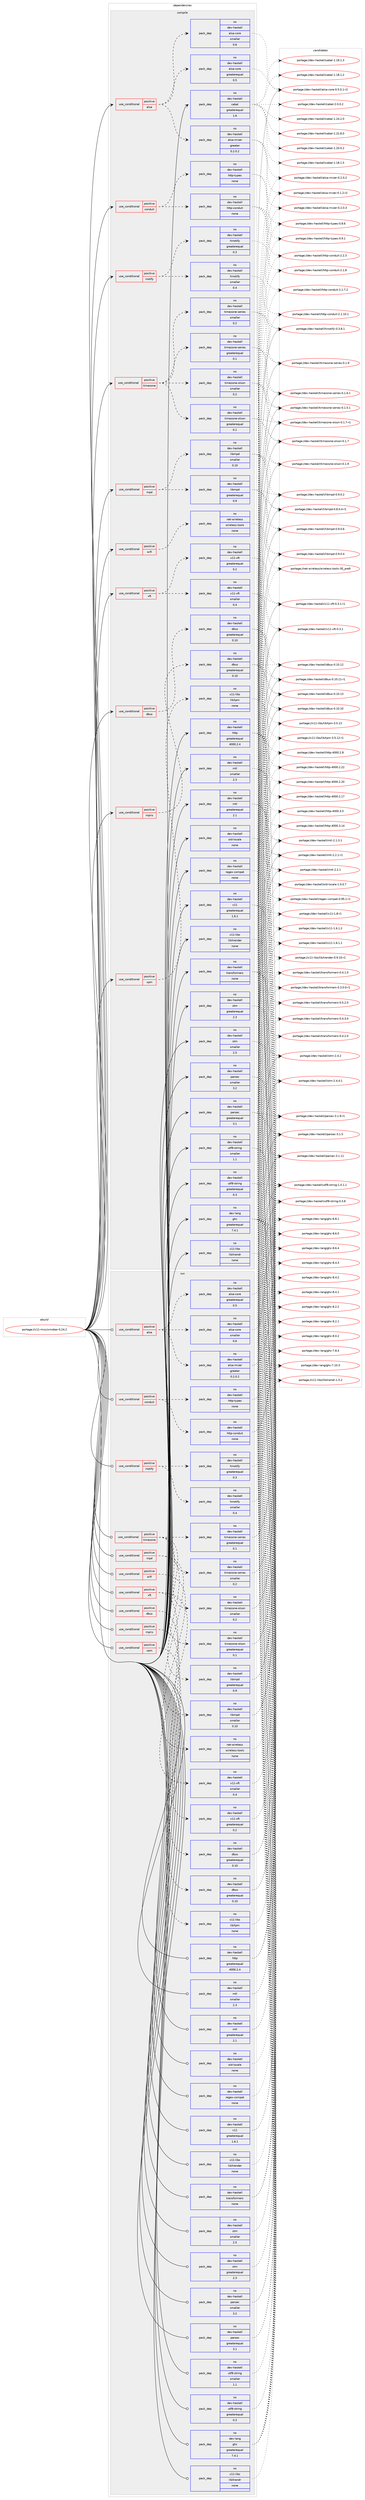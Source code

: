digraph prolog {

# *************
# Graph options
# *************

newrank=true;
concentrate=true;
compound=true;
graph [rankdir=LR,fontname=Helvetica,fontsize=10,ranksep=1.5];#, ranksep=2.5, nodesep=0.2];
edge  [arrowhead=vee];
node  [fontname=Helvetica,fontsize=10];

# **********
# The ebuild
# **********

subgraph cluster_leftcol {
color=gray;
rank=same;
label=<<i>ebuild</i>>;
id [label="portage://x11-misc/xmobar-0.24.2", color=red, width=4, href="../x11-misc/xmobar-0.24.2.svg"];
}

# ****************
# The dependencies
# ****************

subgraph cluster_midcol {
color=gray;
label=<<i>dependencies</i>>;
subgraph cluster_compile {
fillcolor="#eeeeee";
style=filled;
label=<<i>compile</i>>;
subgraph cond1628 {
dependency11176 [label=<<TABLE BORDER="0" CELLBORDER="1" CELLSPACING="0" CELLPADDING="4"><TR><TD ROWSPAN="3" CELLPADDING="10">use_conditional</TD></TR><TR><TD>positive</TD></TR><TR><TD>alsa</TD></TR></TABLE>>, shape=none, color=red];
subgraph pack9343 {
dependency11177 [label=<<TABLE BORDER="0" CELLBORDER="1" CELLSPACING="0" CELLPADDING="4" WIDTH="220"><TR><TD ROWSPAN="6" CELLPADDING="30">pack_dep</TD></TR><TR><TD WIDTH="110">no</TD></TR><TR><TD>dev-haskell</TD></TR><TR><TD>alsa-core</TD></TR><TR><TD>greaterequal</TD></TR><TR><TD>0.5</TD></TR></TABLE>>, shape=none, color=blue];
}
dependency11176:e -> dependency11177:w [weight=20,style="dashed",arrowhead="vee"];
subgraph pack9344 {
dependency11178 [label=<<TABLE BORDER="0" CELLBORDER="1" CELLSPACING="0" CELLPADDING="4" WIDTH="220"><TR><TD ROWSPAN="6" CELLPADDING="30">pack_dep</TD></TR><TR><TD WIDTH="110">no</TD></TR><TR><TD>dev-haskell</TD></TR><TR><TD>alsa-core</TD></TR><TR><TD>smaller</TD></TR><TR><TD>0.6</TD></TR></TABLE>>, shape=none, color=blue];
}
dependency11176:e -> dependency11178:w [weight=20,style="dashed",arrowhead="vee"];
subgraph pack9345 {
dependency11179 [label=<<TABLE BORDER="0" CELLBORDER="1" CELLSPACING="0" CELLPADDING="4" WIDTH="220"><TR><TD ROWSPAN="6" CELLPADDING="30">pack_dep</TD></TR><TR><TD WIDTH="110">no</TD></TR><TR><TD>dev-haskell</TD></TR><TR><TD>alsa-mixer</TD></TR><TR><TD>greater</TD></TR><TR><TD>0.2.0.2</TD></TR></TABLE>>, shape=none, color=blue];
}
dependency11176:e -> dependency11179:w [weight=20,style="dashed",arrowhead="vee"];
}
id:e -> dependency11176:w [weight=20,style="solid",arrowhead="vee"];
subgraph cond1629 {
dependency11180 [label=<<TABLE BORDER="0" CELLBORDER="1" CELLSPACING="0" CELLPADDING="4"><TR><TD ROWSPAN="3" CELLPADDING="10">use_conditional</TD></TR><TR><TD>positive</TD></TR><TR><TD>conduit</TD></TR></TABLE>>, shape=none, color=red];
subgraph pack9346 {
dependency11181 [label=<<TABLE BORDER="0" CELLBORDER="1" CELLSPACING="0" CELLPADDING="4" WIDTH="220"><TR><TD ROWSPAN="6" CELLPADDING="30">pack_dep</TD></TR><TR><TD WIDTH="110">no</TD></TR><TR><TD>dev-haskell</TD></TR><TR><TD>http-conduit</TD></TR><TR><TD>none</TD></TR><TR><TD></TD></TR></TABLE>>, shape=none, color=blue];
}
dependency11180:e -> dependency11181:w [weight=20,style="dashed",arrowhead="vee"];
subgraph pack9347 {
dependency11182 [label=<<TABLE BORDER="0" CELLBORDER="1" CELLSPACING="0" CELLPADDING="4" WIDTH="220"><TR><TD ROWSPAN="6" CELLPADDING="30">pack_dep</TD></TR><TR><TD WIDTH="110">no</TD></TR><TR><TD>dev-haskell</TD></TR><TR><TD>http-types</TD></TR><TR><TD>none</TD></TR><TR><TD></TD></TR></TABLE>>, shape=none, color=blue];
}
dependency11180:e -> dependency11182:w [weight=20,style="dashed",arrowhead="vee"];
}
id:e -> dependency11180:w [weight=20,style="solid",arrowhead="vee"];
subgraph cond1630 {
dependency11183 [label=<<TABLE BORDER="0" CELLBORDER="1" CELLSPACING="0" CELLPADDING="4"><TR><TD ROWSPAN="3" CELLPADDING="10">use_conditional</TD></TR><TR><TD>positive</TD></TR><TR><TD>dbus</TD></TR></TABLE>>, shape=none, color=red];
subgraph pack9348 {
dependency11184 [label=<<TABLE BORDER="0" CELLBORDER="1" CELLSPACING="0" CELLPADDING="4" WIDTH="220"><TR><TD ROWSPAN="6" CELLPADDING="30">pack_dep</TD></TR><TR><TD WIDTH="110">no</TD></TR><TR><TD>dev-haskell</TD></TR><TR><TD>dbus</TD></TR><TR><TD>greaterequal</TD></TR><TR><TD>0.10</TD></TR></TABLE>>, shape=none, color=blue];
}
dependency11183:e -> dependency11184:w [weight=20,style="dashed",arrowhead="vee"];
}
id:e -> dependency11183:w [weight=20,style="solid",arrowhead="vee"];
subgraph cond1631 {
dependency11185 [label=<<TABLE BORDER="0" CELLBORDER="1" CELLSPACING="0" CELLPADDING="4"><TR><TD ROWSPAN="3" CELLPADDING="10">use_conditional</TD></TR><TR><TD>positive</TD></TR><TR><TD>inotify</TD></TR></TABLE>>, shape=none, color=red];
subgraph pack9349 {
dependency11186 [label=<<TABLE BORDER="0" CELLBORDER="1" CELLSPACING="0" CELLPADDING="4" WIDTH="220"><TR><TD ROWSPAN="6" CELLPADDING="30">pack_dep</TD></TR><TR><TD WIDTH="110">no</TD></TR><TR><TD>dev-haskell</TD></TR><TR><TD>hinotify</TD></TR><TR><TD>greaterequal</TD></TR><TR><TD>0.3</TD></TR></TABLE>>, shape=none, color=blue];
}
dependency11185:e -> dependency11186:w [weight=20,style="dashed",arrowhead="vee"];
subgraph pack9350 {
dependency11187 [label=<<TABLE BORDER="0" CELLBORDER="1" CELLSPACING="0" CELLPADDING="4" WIDTH="220"><TR><TD ROWSPAN="6" CELLPADDING="30">pack_dep</TD></TR><TR><TD WIDTH="110">no</TD></TR><TR><TD>dev-haskell</TD></TR><TR><TD>hinotify</TD></TR><TR><TD>smaller</TD></TR><TR><TD>0.4</TD></TR></TABLE>>, shape=none, color=blue];
}
dependency11185:e -> dependency11187:w [weight=20,style="dashed",arrowhead="vee"];
}
id:e -> dependency11185:w [weight=20,style="solid",arrowhead="vee"];
subgraph cond1632 {
dependency11188 [label=<<TABLE BORDER="0" CELLBORDER="1" CELLSPACING="0" CELLPADDING="4"><TR><TD ROWSPAN="3" CELLPADDING="10">use_conditional</TD></TR><TR><TD>positive</TD></TR><TR><TD>mpd</TD></TR></TABLE>>, shape=none, color=red];
subgraph pack9351 {
dependency11189 [label=<<TABLE BORDER="0" CELLBORDER="1" CELLSPACING="0" CELLPADDING="4" WIDTH="220"><TR><TD ROWSPAN="6" CELLPADDING="30">pack_dep</TD></TR><TR><TD WIDTH="110">no</TD></TR><TR><TD>dev-haskell</TD></TR><TR><TD>libmpd</TD></TR><TR><TD>greaterequal</TD></TR><TR><TD>0.9</TD></TR></TABLE>>, shape=none, color=blue];
}
dependency11188:e -> dependency11189:w [weight=20,style="dashed",arrowhead="vee"];
subgraph pack9352 {
dependency11190 [label=<<TABLE BORDER="0" CELLBORDER="1" CELLSPACING="0" CELLPADDING="4" WIDTH="220"><TR><TD ROWSPAN="6" CELLPADDING="30">pack_dep</TD></TR><TR><TD WIDTH="110">no</TD></TR><TR><TD>dev-haskell</TD></TR><TR><TD>libmpd</TD></TR><TR><TD>smaller</TD></TR><TR><TD>0.10</TD></TR></TABLE>>, shape=none, color=blue];
}
dependency11188:e -> dependency11190:w [weight=20,style="dashed",arrowhead="vee"];
}
id:e -> dependency11188:w [weight=20,style="solid",arrowhead="vee"];
subgraph cond1633 {
dependency11191 [label=<<TABLE BORDER="0" CELLBORDER="1" CELLSPACING="0" CELLPADDING="4"><TR><TD ROWSPAN="3" CELLPADDING="10">use_conditional</TD></TR><TR><TD>positive</TD></TR><TR><TD>mpris</TD></TR></TABLE>>, shape=none, color=red];
subgraph pack9353 {
dependency11192 [label=<<TABLE BORDER="0" CELLBORDER="1" CELLSPACING="0" CELLPADDING="4" WIDTH="220"><TR><TD ROWSPAN="6" CELLPADDING="30">pack_dep</TD></TR><TR><TD WIDTH="110">no</TD></TR><TR><TD>dev-haskell</TD></TR><TR><TD>dbus</TD></TR><TR><TD>greaterequal</TD></TR><TR><TD>0.10</TD></TR></TABLE>>, shape=none, color=blue];
}
dependency11191:e -> dependency11192:w [weight=20,style="dashed",arrowhead="vee"];
}
id:e -> dependency11191:w [weight=20,style="solid",arrowhead="vee"];
subgraph cond1634 {
dependency11193 [label=<<TABLE BORDER="0" CELLBORDER="1" CELLSPACING="0" CELLPADDING="4"><TR><TD ROWSPAN="3" CELLPADDING="10">use_conditional</TD></TR><TR><TD>positive</TD></TR><TR><TD>timezone</TD></TR></TABLE>>, shape=none, color=red];
subgraph pack9354 {
dependency11194 [label=<<TABLE BORDER="0" CELLBORDER="1" CELLSPACING="0" CELLPADDING="4" WIDTH="220"><TR><TD ROWSPAN="6" CELLPADDING="30">pack_dep</TD></TR><TR><TD WIDTH="110">no</TD></TR><TR><TD>dev-haskell</TD></TR><TR><TD>timezone-olson</TD></TR><TR><TD>greaterequal</TD></TR><TR><TD>0.1</TD></TR></TABLE>>, shape=none, color=blue];
}
dependency11193:e -> dependency11194:w [weight=20,style="dashed",arrowhead="vee"];
subgraph pack9355 {
dependency11195 [label=<<TABLE BORDER="0" CELLBORDER="1" CELLSPACING="0" CELLPADDING="4" WIDTH="220"><TR><TD ROWSPAN="6" CELLPADDING="30">pack_dep</TD></TR><TR><TD WIDTH="110">no</TD></TR><TR><TD>dev-haskell</TD></TR><TR><TD>timezone-olson</TD></TR><TR><TD>smaller</TD></TR><TR><TD>0.2</TD></TR></TABLE>>, shape=none, color=blue];
}
dependency11193:e -> dependency11195:w [weight=20,style="dashed",arrowhead="vee"];
subgraph pack9356 {
dependency11196 [label=<<TABLE BORDER="0" CELLBORDER="1" CELLSPACING="0" CELLPADDING="4" WIDTH="220"><TR><TD ROWSPAN="6" CELLPADDING="30">pack_dep</TD></TR><TR><TD WIDTH="110">no</TD></TR><TR><TD>dev-haskell</TD></TR><TR><TD>timezone-series</TD></TR><TR><TD>greaterequal</TD></TR><TR><TD>0.1</TD></TR></TABLE>>, shape=none, color=blue];
}
dependency11193:e -> dependency11196:w [weight=20,style="dashed",arrowhead="vee"];
subgraph pack9357 {
dependency11197 [label=<<TABLE BORDER="0" CELLBORDER="1" CELLSPACING="0" CELLPADDING="4" WIDTH="220"><TR><TD ROWSPAN="6" CELLPADDING="30">pack_dep</TD></TR><TR><TD WIDTH="110">no</TD></TR><TR><TD>dev-haskell</TD></TR><TR><TD>timezone-series</TD></TR><TR><TD>smaller</TD></TR><TR><TD>0.2</TD></TR></TABLE>>, shape=none, color=blue];
}
dependency11193:e -> dependency11197:w [weight=20,style="dashed",arrowhead="vee"];
}
id:e -> dependency11193:w [weight=20,style="solid",arrowhead="vee"];
subgraph cond1635 {
dependency11198 [label=<<TABLE BORDER="0" CELLBORDER="1" CELLSPACING="0" CELLPADDING="4"><TR><TD ROWSPAN="3" CELLPADDING="10">use_conditional</TD></TR><TR><TD>positive</TD></TR><TR><TD>wifi</TD></TR></TABLE>>, shape=none, color=red];
subgraph pack9358 {
dependency11199 [label=<<TABLE BORDER="0" CELLBORDER="1" CELLSPACING="0" CELLPADDING="4" WIDTH="220"><TR><TD ROWSPAN="6" CELLPADDING="30">pack_dep</TD></TR><TR><TD WIDTH="110">no</TD></TR><TR><TD>net-wireless</TD></TR><TR><TD>wireless-tools</TD></TR><TR><TD>none</TD></TR><TR><TD></TD></TR></TABLE>>, shape=none, color=blue];
}
dependency11198:e -> dependency11199:w [weight=20,style="dashed",arrowhead="vee"];
}
id:e -> dependency11198:w [weight=20,style="solid",arrowhead="vee"];
subgraph cond1636 {
dependency11200 [label=<<TABLE BORDER="0" CELLBORDER="1" CELLSPACING="0" CELLPADDING="4"><TR><TD ROWSPAN="3" CELLPADDING="10">use_conditional</TD></TR><TR><TD>positive</TD></TR><TR><TD>xft</TD></TR></TABLE>>, shape=none, color=red];
subgraph pack9359 {
dependency11201 [label=<<TABLE BORDER="0" CELLBORDER="1" CELLSPACING="0" CELLPADDING="4" WIDTH="220"><TR><TD ROWSPAN="6" CELLPADDING="30">pack_dep</TD></TR><TR><TD WIDTH="110">no</TD></TR><TR><TD>dev-haskell</TD></TR><TR><TD>x11-xft</TD></TR><TR><TD>greaterequal</TD></TR><TR><TD>0.2</TD></TR></TABLE>>, shape=none, color=blue];
}
dependency11200:e -> dependency11201:w [weight=20,style="dashed",arrowhead="vee"];
subgraph pack9360 {
dependency11202 [label=<<TABLE BORDER="0" CELLBORDER="1" CELLSPACING="0" CELLPADDING="4" WIDTH="220"><TR><TD ROWSPAN="6" CELLPADDING="30">pack_dep</TD></TR><TR><TD WIDTH="110">no</TD></TR><TR><TD>dev-haskell</TD></TR><TR><TD>x11-xft</TD></TR><TR><TD>smaller</TD></TR><TR><TD>0.4</TD></TR></TABLE>>, shape=none, color=blue];
}
dependency11200:e -> dependency11202:w [weight=20,style="dashed",arrowhead="vee"];
}
id:e -> dependency11200:w [weight=20,style="solid",arrowhead="vee"];
subgraph cond1637 {
dependency11203 [label=<<TABLE BORDER="0" CELLBORDER="1" CELLSPACING="0" CELLPADDING="4"><TR><TD ROWSPAN="3" CELLPADDING="10">use_conditional</TD></TR><TR><TD>positive</TD></TR><TR><TD>xpm</TD></TR></TABLE>>, shape=none, color=red];
subgraph pack9361 {
dependency11204 [label=<<TABLE BORDER="0" CELLBORDER="1" CELLSPACING="0" CELLPADDING="4" WIDTH="220"><TR><TD ROWSPAN="6" CELLPADDING="30">pack_dep</TD></TR><TR><TD WIDTH="110">no</TD></TR><TR><TD>x11-libs</TD></TR><TR><TD>libXpm</TD></TR><TR><TD>none</TD></TR><TR><TD></TD></TR></TABLE>>, shape=none, color=blue];
}
dependency11203:e -> dependency11204:w [weight=20,style="dashed",arrowhead="vee"];
}
id:e -> dependency11203:w [weight=20,style="solid",arrowhead="vee"];
subgraph pack9362 {
dependency11205 [label=<<TABLE BORDER="0" CELLBORDER="1" CELLSPACING="0" CELLPADDING="4" WIDTH="220"><TR><TD ROWSPAN="6" CELLPADDING="30">pack_dep</TD></TR><TR><TD WIDTH="110">no</TD></TR><TR><TD>dev-haskell</TD></TR><TR><TD>cabal</TD></TR><TR><TD>greaterequal</TD></TR><TR><TD>1.6</TD></TR></TABLE>>, shape=none, color=blue];
}
id:e -> dependency11205:w [weight=20,style="solid",arrowhead="vee"];
subgraph pack9363 {
dependency11206 [label=<<TABLE BORDER="0" CELLBORDER="1" CELLSPACING="0" CELLPADDING="4" WIDTH="220"><TR><TD ROWSPAN="6" CELLPADDING="30">pack_dep</TD></TR><TR><TD WIDTH="110">no</TD></TR><TR><TD>dev-haskell</TD></TR><TR><TD>http</TD></TR><TR><TD>greaterequal</TD></TR><TR><TD>4000.2.4</TD></TR></TABLE>>, shape=none, color=blue];
}
id:e -> dependency11206:w [weight=20,style="solid",arrowhead="vee"];
subgraph pack9364 {
dependency11207 [label=<<TABLE BORDER="0" CELLBORDER="1" CELLSPACING="0" CELLPADDING="4" WIDTH="220"><TR><TD ROWSPAN="6" CELLPADDING="30">pack_dep</TD></TR><TR><TD WIDTH="110">no</TD></TR><TR><TD>dev-haskell</TD></TR><TR><TD>mtl</TD></TR><TR><TD>greaterequal</TD></TR><TR><TD>2.1</TD></TR></TABLE>>, shape=none, color=blue];
}
id:e -> dependency11207:w [weight=20,style="solid",arrowhead="vee"];
subgraph pack9365 {
dependency11208 [label=<<TABLE BORDER="0" CELLBORDER="1" CELLSPACING="0" CELLPADDING="4" WIDTH="220"><TR><TD ROWSPAN="6" CELLPADDING="30">pack_dep</TD></TR><TR><TD WIDTH="110">no</TD></TR><TR><TD>dev-haskell</TD></TR><TR><TD>mtl</TD></TR><TR><TD>smaller</TD></TR><TR><TD>2.3</TD></TR></TABLE>>, shape=none, color=blue];
}
id:e -> dependency11208:w [weight=20,style="solid",arrowhead="vee"];
subgraph pack9366 {
dependency11209 [label=<<TABLE BORDER="0" CELLBORDER="1" CELLSPACING="0" CELLPADDING="4" WIDTH="220"><TR><TD ROWSPAN="6" CELLPADDING="30">pack_dep</TD></TR><TR><TD WIDTH="110">no</TD></TR><TR><TD>dev-haskell</TD></TR><TR><TD>old-locale</TD></TR><TR><TD>none</TD></TR><TR><TD></TD></TR></TABLE>>, shape=none, color=blue];
}
id:e -> dependency11209:w [weight=20,style="solid",arrowhead="vee"];
subgraph pack9367 {
dependency11210 [label=<<TABLE BORDER="0" CELLBORDER="1" CELLSPACING="0" CELLPADDING="4" WIDTH="220"><TR><TD ROWSPAN="6" CELLPADDING="30">pack_dep</TD></TR><TR><TD WIDTH="110">no</TD></TR><TR><TD>dev-haskell</TD></TR><TR><TD>parsec</TD></TR><TR><TD>greaterequal</TD></TR><TR><TD>3.1</TD></TR></TABLE>>, shape=none, color=blue];
}
id:e -> dependency11210:w [weight=20,style="solid",arrowhead="vee"];
subgraph pack9368 {
dependency11211 [label=<<TABLE BORDER="0" CELLBORDER="1" CELLSPACING="0" CELLPADDING="4" WIDTH="220"><TR><TD ROWSPAN="6" CELLPADDING="30">pack_dep</TD></TR><TR><TD WIDTH="110">no</TD></TR><TR><TD>dev-haskell</TD></TR><TR><TD>parsec</TD></TR><TR><TD>smaller</TD></TR><TR><TD>3.2</TD></TR></TABLE>>, shape=none, color=blue];
}
id:e -> dependency11211:w [weight=20,style="solid",arrowhead="vee"];
subgraph pack9369 {
dependency11212 [label=<<TABLE BORDER="0" CELLBORDER="1" CELLSPACING="0" CELLPADDING="4" WIDTH="220"><TR><TD ROWSPAN="6" CELLPADDING="30">pack_dep</TD></TR><TR><TD WIDTH="110">no</TD></TR><TR><TD>dev-haskell</TD></TR><TR><TD>regex-compat</TD></TR><TR><TD>none</TD></TR><TR><TD></TD></TR></TABLE>>, shape=none, color=blue];
}
id:e -> dependency11212:w [weight=20,style="solid",arrowhead="vee"];
subgraph pack9370 {
dependency11213 [label=<<TABLE BORDER="0" CELLBORDER="1" CELLSPACING="0" CELLPADDING="4" WIDTH="220"><TR><TD ROWSPAN="6" CELLPADDING="30">pack_dep</TD></TR><TR><TD WIDTH="110">no</TD></TR><TR><TD>dev-haskell</TD></TR><TR><TD>stm</TD></TR><TR><TD>greaterequal</TD></TR><TR><TD>2.3</TD></TR></TABLE>>, shape=none, color=blue];
}
id:e -> dependency11213:w [weight=20,style="solid",arrowhead="vee"];
subgraph pack9371 {
dependency11214 [label=<<TABLE BORDER="0" CELLBORDER="1" CELLSPACING="0" CELLPADDING="4" WIDTH="220"><TR><TD ROWSPAN="6" CELLPADDING="30">pack_dep</TD></TR><TR><TD WIDTH="110">no</TD></TR><TR><TD>dev-haskell</TD></TR><TR><TD>stm</TD></TR><TR><TD>smaller</TD></TR><TR><TD>2.5</TD></TR></TABLE>>, shape=none, color=blue];
}
id:e -> dependency11214:w [weight=20,style="solid",arrowhead="vee"];
subgraph pack9372 {
dependency11215 [label=<<TABLE BORDER="0" CELLBORDER="1" CELLSPACING="0" CELLPADDING="4" WIDTH="220"><TR><TD ROWSPAN="6" CELLPADDING="30">pack_dep</TD></TR><TR><TD WIDTH="110">no</TD></TR><TR><TD>dev-haskell</TD></TR><TR><TD>transformers</TD></TR><TR><TD>none</TD></TR><TR><TD></TD></TR></TABLE>>, shape=none, color=blue];
}
id:e -> dependency11215:w [weight=20,style="solid",arrowhead="vee"];
subgraph pack9373 {
dependency11216 [label=<<TABLE BORDER="0" CELLBORDER="1" CELLSPACING="0" CELLPADDING="4" WIDTH="220"><TR><TD ROWSPAN="6" CELLPADDING="30">pack_dep</TD></TR><TR><TD WIDTH="110">no</TD></TR><TR><TD>dev-haskell</TD></TR><TR><TD>utf8-string</TD></TR><TR><TD>greaterequal</TD></TR><TR><TD>0.3</TD></TR></TABLE>>, shape=none, color=blue];
}
id:e -> dependency11216:w [weight=20,style="solid",arrowhead="vee"];
subgraph pack9374 {
dependency11217 [label=<<TABLE BORDER="0" CELLBORDER="1" CELLSPACING="0" CELLPADDING="4" WIDTH="220"><TR><TD ROWSPAN="6" CELLPADDING="30">pack_dep</TD></TR><TR><TD WIDTH="110">no</TD></TR><TR><TD>dev-haskell</TD></TR><TR><TD>utf8-string</TD></TR><TR><TD>smaller</TD></TR><TR><TD>1.1</TD></TR></TABLE>>, shape=none, color=blue];
}
id:e -> dependency11217:w [weight=20,style="solid",arrowhead="vee"];
subgraph pack9375 {
dependency11218 [label=<<TABLE BORDER="0" CELLBORDER="1" CELLSPACING="0" CELLPADDING="4" WIDTH="220"><TR><TD ROWSPAN="6" CELLPADDING="30">pack_dep</TD></TR><TR><TD WIDTH="110">no</TD></TR><TR><TD>dev-haskell</TD></TR><TR><TD>x11</TD></TR><TR><TD>greaterequal</TD></TR><TR><TD>1.6.1</TD></TR></TABLE>>, shape=none, color=blue];
}
id:e -> dependency11218:w [weight=20,style="solid",arrowhead="vee"];
subgraph pack9376 {
dependency11219 [label=<<TABLE BORDER="0" CELLBORDER="1" CELLSPACING="0" CELLPADDING="4" WIDTH="220"><TR><TD ROWSPAN="6" CELLPADDING="30">pack_dep</TD></TR><TR><TD WIDTH="110">no</TD></TR><TR><TD>dev-lang</TD></TR><TR><TD>ghc</TD></TR><TR><TD>greaterequal</TD></TR><TR><TD>7.4.1</TD></TR></TABLE>>, shape=none, color=blue];
}
id:e -> dependency11219:w [weight=20,style="solid",arrowhead="vee"];
subgraph pack9377 {
dependency11220 [label=<<TABLE BORDER="0" CELLBORDER="1" CELLSPACING="0" CELLPADDING="4" WIDTH="220"><TR><TD ROWSPAN="6" CELLPADDING="30">pack_dep</TD></TR><TR><TD WIDTH="110">no</TD></TR><TR><TD>x11-libs</TD></TR><TR><TD>libXrandr</TD></TR><TR><TD>none</TD></TR><TR><TD></TD></TR></TABLE>>, shape=none, color=blue];
}
id:e -> dependency11220:w [weight=20,style="solid",arrowhead="vee"];
subgraph pack9378 {
dependency11221 [label=<<TABLE BORDER="0" CELLBORDER="1" CELLSPACING="0" CELLPADDING="4" WIDTH="220"><TR><TD ROWSPAN="6" CELLPADDING="30">pack_dep</TD></TR><TR><TD WIDTH="110">no</TD></TR><TR><TD>x11-libs</TD></TR><TR><TD>libXrender</TD></TR><TR><TD>none</TD></TR><TR><TD></TD></TR></TABLE>>, shape=none, color=blue];
}
id:e -> dependency11221:w [weight=20,style="solid",arrowhead="vee"];
}
subgraph cluster_compileandrun {
fillcolor="#eeeeee";
style=filled;
label=<<i>compile and run</i>>;
}
subgraph cluster_run {
fillcolor="#eeeeee";
style=filled;
label=<<i>run</i>>;
subgraph cond1638 {
dependency11222 [label=<<TABLE BORDER="0" CELLBORDER="1" CELLSPACING="0" CELLPADDING="4"><TR><TD ROWSPAN="3" CELLPADDING="10">use_conditional</TD></TR><TR><TD>positive</TD></TR><TR><TD>alsa</TD></TR></TABLE>>, shape=none, color=red];
subgraph pack9379 {
dependency11223 [label=<<TABLE BORDER="0" CELLBORDER="1" CELLSPACING="0" CELLPADDING="4" WIDTH="220"><TR><TD ROWSPAN="6" CELLPADDING="30">pack_dep</TD></TR><TR><TD WIDTH="110">no</TD></TR><TR><TD>dev-haskell</TD></TR><TR><TD>alsa-core</TD></TR><TR><TD>greaterequal</TD></TR><TR><TD>0.5</TD></TR></TABLE>>, shape=none, color=blue];
}
dependency11222:e -> dependency11223:w [weight=20,style="dashed",arrowhead="vee"];
subgraph pack9380 {
dependency11224 [label=<<TABLE BORDER="0" CELLBORDER="1" CELLSPACING="0" CELLPADDING="4" WIDTH="220"><TR><TD ROWSPAN="6" CELLPADDING="30">pack_dep</TD></TR><TR><TD WIDTH="110">no</TD></TR><TR><TD>dev-haskell</TD></TR><TR><TD>alsa-core</TD></TR><TR><TD>smaller</TD></TR><TR><TD>0.6</TD></TR></TABLE>>, shape=none, color=blue];
}
dependency11222:e -> dependency11224:w [weight=20,style="dashed",arrowhead="vee"];
subgraph pack9381 {
dependency11225 [label=<<TABLE BORDER="0" CELLBORDER="1" CELLSPACING="0" CELLPADDING="4" WIDTH="220"><TR><TD ROWSPAN="6" CELLPADDING="30">pack_dep</TD></TR><TR><TD WIDTH="110">no</TD></TR><TR><TD>dev-haskell</TD></TR><TR><TD>alsa-mixer</TD></TR><TR><TD>greater</TD></TR><TR><TD>0.2.0.2</TD></TR></TABLE>>, shape=none, color=blue];
}
dependency11222:e -> dependency11225:w [weight=20,style="dashed",arrowhead="vee"];
}
id:e -> dependency11222:w [weight=20,style="solid",arrowhead="odot"];
subgraph cond1639 {
dependency11226 [label=<<TABLE BORDER="0" CELLBORDER="1" CELLSPACING="0" CELLPADDING="4"><TR><TD ROWSPAN="3" CELLPADDING="10">use_conditional</TD></TR><TR><TD>positive</TD></TR><TR><TD>conduit</TD></TR></TABLE>>, shape=none, color=red];
subgraph pack9382 {
dependency11227 [label=<<TABLE BORDER="0" CELLBORDER="1" CELLSPACING="0" CELLPADDING="4" WIDTH="220"><TR><TD ROWSPAN="6" CELLPADDING="30">pack_dep</TD></TR><TR><TD WIDTH="110">no</TD></TR><TR><TD>dev-haskell</TD></TR><TR><TD>http-conduit</TD></TR><TR><TD>none</TD></TR><TR><TD></TD></TR></TABLE>>, shape=none, color=blue];
}
dependency11226:e -> dependency11227:w [weight=20,style="dashed",arrowhead="vee"];
subgraph pack9383 {
dependency11228 [label=<<TABLE BORDER="0" CELLBORDER="1" CELLSPACING="0" CELLPADDING="4" WIDTH="220"><TR><TD ROWSPAN="6" CELLPADDING="30">pack_dep</TD></TR><TR><TD WIDTH="110">no</TD></TR><TR><TD>dev-haskell</TD></TR><TR><TD>http-types</TD></TR><TR><TD>none</TD></TR><TR><TD></TD></TR></TABLE>>, shape=none, color=blue];
}
dependency11226:e -> dependency11228:w [weight=20,style="dashed",arrowhead="vee"];
}
id:e -> dependency11226:w [weight=20,style="solid",arrowhead="odot"];
subgraph cond1640 {
dependency11229 [label=<<TABLE BORDER="0" CELLBORDER="1" CELLSPACING="0" CELLPADDING="4"><TR><TD ROWSPAN="3" CELLPADDING="10">use_conditional</TD></TR><TR><TD>positive</TD></TR><TR><TD>dbus</TD></TR></TABLE>>, shape=none, color=red];
subgraph pack9384 {
dependency11230 [label=<<TABLE BORDER="0" CELLBORDER="1" CELLSPACING="0" CELLPADDING="4" WIDTH="220"><TR><TD ROWSPAN="6" CELLPADDING="30">pack_dep</TD></TR><TR><TD WIDTH="110">no</TD></TR><TR><TD>dev-haskell</TD></TR><TR><TD>dbus</TD></TR><TR><TD>greaterequal</TD></TR><TR><TD>0.10</TD></TR></TABLE>>, shape=none, color=blue];
}
dependency11229:e -> dependency11230:w [weight=20,style="dashed",arrowhead="vee"];
}
id:e -> dependency11229:w [weight=20,style="solid",arrowhead="odot"];
subgraph cond1641 {
dependency11231 [label=<<TABLE BORDER="0" CELLBORDER="1" CELLSPACING="0" CELLPADDING="4"><TR><TD ROWSPAN="3" CELLPADDING="10">use_conditional</TD></TR><TR><TD>positive</TD></TR><TR><TD>inotify</TD></TR></TABLE>>, shape=none, color=red];
subgraph pack9385 {
dependency11232 [label=<<TABLE BORDER="0" CELLBORDER="1" CELLSPACING="0" CELLPADDING="4" WIDTH="220"><TR><TD ROWSPAN="6" CELLPADDING="30">pack_dep</TD></TR><TR><TD WIDTH="110">no</TD></TR><TR><TD>dev-haskell</TD></TR><TR><TD>hinotify</TD></TR><TR><TD>greaterequal</TD></TR><TR><TD>0.3</TD></TR></TABLE>>, shape=none, color=blue];
}
dependency11231:e -> dependency11232:w [weight=20,style="dashed",arrowhead="vee"];
subgraph pack9386 {
dependency11233 [label=<<TABLE BORDER="0" CELLBORDER="1" CELLSPACING="0" CELLPADDING="4" WIDTH="220"><TR><TD ROWSPAN="6" CELLPADDING="30">pack_dep</TD></TR><TR><TD WIDTH="110">no</TD></TR><TR><TD>dev-haskell</TD></TR><TR><TD>hinotify</TD></TR><TR><TD>smaller</TD></TR><TR><TD>0.4</TD></TR></TABLE>>, shape=none, color=blue];
}
dependency11231:e -> dependency11233:w [weight=20,style="dashed",arrowhead="vee"];
}
id:e -> dependency11231:w [weight=20,style="solid",arrowhead="odot"];
subgraph cond1642 {
dependency11234 [label=<<TABLE BORDER="0" CELLBORDER="1" CELLSPACING="0" CELLPADDING="4"><TR><TD ROWSPAN="3" CELLPADDING="10">use_conditional</TD></TR><TR><TD>positive</TD></TR><TR><TD>mpd</TD></TR></TABLE>>, shape=none, color=red];
subgraph pack9387 {
dependency11235 [label=<<TABLE BORDER="0" CELLBORDER="1" CELLSPACING="0" CELLPADDING="4" WIDTH="220"><TR><TD ROWSPAN="6" CELLPADDING="30">pack_dep</TD></TR><TR><TD WIDTH="110">no</TD></TR><TR><TD>dev-haskell</TD></TR><TR><TD>libmpd</TD></TR><TR><TD>greaterequal</TD></TR><TR><TD>0.9</TD></TR></TABLE>>, shape=none, color=blue];
}
dependency11234:e -> dependency11235:w [weight=20,style="dashed",arrowhead="vee"];
subgraph pack9388 {
dependency11236 [label=<<TABLE BORDER="0" CELLBORDER="1" CELLSPACING="0" CELLPADDING="4" WIDTH="220"><TR><TD ROWSPAN="6" CELLPADDING="30">pack_dep</TD></TR><TR><TD WIDTH="110">no</TD></TR><TR><TD>dev-haskell</TD></TR><TR><TD>libmpd</TD></TR><TR><TD>smaller</TD></TR><TR><TD>0.10</TD></TR></TABLE>>, shape=none, color=blue];
}
dependency11234:e -> dependency11236:w [weight=20,style="dashed",arrowhead="vee"];
}
id:e -> dependency11234:w [weight=20,style="solid",arrowhead="odot"];
subgraph cond1643 {
dependency11237 [label=<<TABLE BORDER="0" CELLBORDER="1" CELLSPACING="0" CELLPADDING="4"><TR><TD ROWSPAN="3" CELLPADDING="10">use_conditional</TD></TR><TR><TD>positive</TD></TR><TR><TD>mpris</TD></TR></TABLE>>, shape=none, color=red];
subgraph pack9389 {
dependency11238 [label=<<TABLE BORDER="0" CELLBORDER="1" CELLSPACING="0" CELLPADDING="4" WIDTH="220"><TR><TD ROWSPAN="6" CELLPADDING="30">pack_dep</TD></TR><TR><TD WIDTH="110">no</TD></TR><TR><TD>dev-haskell</TD></TR><TR><TD>dbus</TD></TR><TR><TD>greaterequal</TD></TR><TR><TD>0.10</TD></TR></TABLE>>, shape=none, color=blue];
}
dependency11237:e -> dependency11238:w [weight=20,style="dashed",arrowhead="vee"];
}
id:e -> dependency11237:w [weight=20,style="solid",arrowhead="odot"];
subgraph cond1644 {
dependency11239 [label=<<TABLE BORDER="0" CELLBORDER="1" CELLSPACING="0" CELLPADDING="4"><TR><TD ROWSPAN="3" CELLPADDING="10">use_conditional</TD></TR><TR><TD>positive</TD></TR><TR><TD>timezone</TD></TR></TABLE>>, shape=none, color=red];
subgraph pack9390 {
dependency11240 [label=<<TABLE BORDER="0" CELLBORDER="1" CELLSPACING="0" CELLPADDING="4" WIDTH="220"><TR><TD ROWSPAN="6" CELLPADDING="30">pack_dep</TD></TR><TR><TD WIDTH="110">no</TD></TR><TR><TD>dev-haskell</TD></TR><TR><TD>timezone-olson</TD></TR><TR><TD>greaterequal</TD></TR><TR><TD>0.1</TD></TR></TABLE>>, shape=none, color=blue];
}
dependency11239:e -> dependency11240:w [weight=20,style="dashed",arrowhead="vee"];
subgraph pack9391 {
dependency11241 [label=<<TABLE BORDER="0" CELLBORDER="1" CELLSPACING="0" CELLPADDING="4" WIDTH="220"><TR><TD ROWSPAN="6" CELLPADDING="30">pack_dep</TD></TR><TR><TD WIDTH="110">no</TD></TR><TR><TD>dev-haskell</TD></TR><TR><TD>timezone-olson</TD></TR><TR><TD>smaller</TD></TR><TR><TD>0.2</TD></TR></TABLE>>, shape=none, color=blue];
}
dependency11239:e -> dependency11241:w [weight=20,style="dashed",arrowhead="vee"];
subgraph pack9392 {
dependency11242 [label=<<TABLE BORDER="0" CELLBORDER="1" CELLSPACING="0" CELLPADDING="4" WIDTH="220"><TR><TD ROWSPAN="6" CELLPADDING="30">pack_dep</TD></TR><TR><TD WIDTH="110">no</TD></TR><TR><TD>dev-haskell</TD></TR><TR><TD>timezone-series</TD></TR><TR><TD>greaterequal</TD></TR><TR><TD>0.1</TD></TR></TABLE>>, shape=none, color=blue];
}
dependency11239:e -> dependency11242:w [weight=20,style="dashed",arrowhead="vee"];
subgraph pack9393 {
dependency11243 [label=<<TABLE BORDER="0" CELLBORDER="1" CELLSPACING="0" CELLPADDING="4" WIDTH="220"><TR><TD ROWSPAN="6" CELLPADDING="30">pack_dep</TD></TR><TR><TD WIDTH="110">no</TD></TR><TR><TD>dev-haskell</TD></TR><TR><TD>timezone-series</TD></TR><TR><TD>smaller</TD></TR><TR><TD>0.2</TD></TR></TABLE>>, shape=none, color=blue];
}
dependency11239:e -> dependency11243:w [weight=20,style="dashed",arrowhead="vee"];
}
id:e -> dependency11239:w [weight=20,style="solid",arrowhead="odot"];
subgraph cond1645 {
dependency11244 [label=<<TABLE BORDER="0" CELLBORDER="1" CELLSPACING="0" CELLPADDING="4"><TR><TD ROWSPAN="3" CELLPADDING="10">use_conditional</TD></TR><TR><TD>positive</TD></TR><TR><TD>wifi</TD></TR></TABLE>>, shape=none, color=red];
subgraph pack9394 {
dependency11245 [label=<<TABLE BORDER="0" CELLBORDER="1" CELLSPACING="0" CELLPADDING="4" WIDTH="220"><TR><TD ROWSPAN="6" CELLPADDING="30">pack_dep</TD></TR><TR><TD WIDTH="110">no</TD></TR><TR><TD>net-wireless</TD></TR><TR><TD>wireless-tools</TD></TR><TR><TD>none</TD></TR><TR><TD></TD></TR></TABLE>>, shape=none, color=blue];
}
dependency11244:e -> dependency11245:w [weight=20,style="dashed",arrowhead="vee"];
}
id:e -> dependency11244:w [weight=20,style="solid",arrowhead="odot"];
subgraph cond1646 {
dependency11246 [label=<<TABLE BORDER="0" CELLBORDER="1" CELLSPACING="0" CELLPADDING="4"><TR><TD ROWSPAN="3" CELLPADDING="10">use_conditional</TD></TR><TR><TD>positive</TD></TR><TR><TD>xft</TD></TR></TABLE>>, shape=none, color=red];
subgraph pack9395 {
dependency11247 [label=<<TABLE BORDER="0" CELLBORDER="1" CELLSPACING="0" CELLPADDING="4" WIDTH="220"><TR><TD ROWSPAN="6" CELLPADDING="30">pack_dep</TD></TR><TR><TD WIDTH="110">no</TD></TR><TR><TD>dev-haskell</TD></TR><TR><TD>x11-xft</TD></TR><TR><TD>greaterequal</TD></TR><TR><TD>0.2</TD></TR></TABLE>>, shape=none, color=blue];
}
dependency11246:e -> dependency11247:w [weight=20,style="dashed",arrowhead="vee"];
subgraph pack9396 {
dependency11248 [label=<<TABLE BORDER="0" CELLBORDER="1" CELLSPACING="0" CELLPADDING="4" WIDTH="220"><TR><TD ROWSPAN="6" CELLPADDING="30">pack_dep</TD></TR><TR><TD WIDTH="110">no</TD></TR><TR><TD>dev-haskell</TD></TR><TR><TD>x11-xft</TD></TR><TR><TD>smaller</TD></TR><TR><TD>0.4</TD></TR></TABLE>>, shape=none, color=blue];
}
dependency11246:e -> dependency11248:w [weight=20,style="dashed",arrowhead="vee"];
}
id:e -> dependency11246:w [weight=20,style="solid",arrowhead="odot"];
subgraph cond1647 {
dependency11249 [label=<<TABLE BORDER="0" CELLBORDER="1" CELLSPACING="0" CELLPADDING="4"><TR><TD ROWSPAN="3" CELLPADDING="10">use_conditional</TD></TR><TR><TD>positive</TD></TR><TR><TD>xpm</TD></TR></TABLE>>, shape=none, color=red];
subgraph pack9397 {
dependency11250 [label=<<TABLE BORDER="0" CELLBORDER="1" CELLSPACING="0" CELLPADDING="4" WIDTH="220"><TR><TD ROWSPAN="6" CELLPADDING="30">pack_dep</TD></TR><TR><TD WIDTH="110">no</TD></TR><TR><TD>x11-libs</TD></TR><TR><TD>libXpm</TD></TR><TR><TD>none</TD></TR><TR><TD></TD></TR></TABLE>>, shape=none, color=blue];
}
dependency11249:e -> dependency11250:w [weight=20,style="dashed",arrowhead="vee"];
}
id:e -> dependency11249:w [weight=20,style="solid",arrowhead="odot"];
subgraph pack9398 {
dependency11251 [label=<<TABLE BORDER="0" CELLBORDER="1" CELLSPACING="0" CELLPADDING="4" WIDTH="220"><TR><TD ROWSPAN="6" CELLPADDING="30">pack_dep</TD></TR><TR><TD WIDTH="110">no</TD></TR><TR><TD>dev-haskell</TD></TR><TR><TD>http</TD></TR><TR><TD>greaterequal</TD></TR><TR><TD>4000.2.4</TD></TR></TABLE>>, shape=none, color=blue];
}
id:e -> dependency11251:w [weight=20,style="solid",arrowhead="odot"];
subgraph pack9399 {
dependency11252 [label=<<TABLE BORDER="0" CELLBORDER="1" CELLSPACING="0" CELLPADDING="4" WIDTH="220"><TR><TD ROWSPAN="6" CELLPADDING="30">pack_dep</TD></TR><TR><TD WIDTH="110">no</TD></TR><TR><TD>dev-haskell</TD></TR><TR><TD>mtl</TD></TR><TR><TD>greaterequal</TD></TR><TR><TD>2.1</TD></TR></TABLE>>, shape=none, color=blue];
}
id:e -> dependency11252:w [weight=20,style="solid",arrowhead="odot"];
subgraph pack9400 {
dependency11253 [label=<<TABLE BORDER="0" CELLBORDER="1" CELLSPACING="0" CELLPADDING="4" WIDTH="220"><TR><TD ROWSPAN="6" CELLPADDING="30">pack_dep</TD></TR><TR><TD WIDTH="110">no</TD></TR><TR><TD>dev-haskell</TD></TR><TR><TD>mtl</TD></TR><TR><TD>smaller</TD></TR><TR><TD>2.3</TD></TR></TABLE>>, shape=none, color=blue];
}
id:e -> dependency11253:w [weight=20,style="solid",arrowhead="odot"];
subgraph pack9401 {
dependency11254 [label=<<TABLE BORDER="0" CELLBORDER="1" CELLSPACING="0" CELLPADDING="4" WIDTH="220"><TR><TD ROWSPAN="6" CELLPADDING="30">pack_dep</TD></TR><TR><TD WIDTH="110">no</TD></TR><TR><TD>dev-haskell</TD></TR><TR><TD>old-locale</TD></TR><TR><TD>none</TD></TR><TR><TD></TD></TR></TABLE>>, shape=none, color=blue];
}
id:e -> dependency11254:w [weight=20,style="solid",arrowhead="odot"];
subgraph pack9402 {
dependency11255 [label=<<TABLE BORDER="0" CELLBORDER="1" CELLSPACING="0" CELLPADDING="4" WIDTH="220"><TR><TD ROWSPAN="6" CELLPADDING="30">pack_dep</TD></TR><TR><TD WIDTH="110">no</TD></TR><TR><TD>dev-haskell</TD></TR><TR><TD>parsec</TD></TR><TR><TD>greaterequal</TD></TR><TR><TD>3.1</TD></TR></TABLE>>, shape=none, color=blue];
}
id:e -> dependency11255:w [weight=20,style="solid",arrowhead="odot"];
subgraph pack9403 {
dependency11256 [label=<<TABLE BORDER="0" CELLBORDER="1" CELLSPACING="0" CELLPADDING="4" WIDTH="220"><TR><TD ROWSPAN="6" CELLPADDING="30">pack_dep</TD></TR><TR><TD WIDTH="110">no</TD></TR><TR><TD>dev-haskell</TD></TR><TR><TD>parsec</TD></TR><TR><TD>smaller</TD></TR><TR><TD>3.2</TD></TR></TABLE>>, shape=none, color=blue];
}
id:e -> dependency11256:w [weight=20,style="solid",arrowhead="odot"];
subgraph pack9404 {
dependency11257 [label=<<TABLE BORDER="0" CELLBORDER="1" CELLSPACING="0" CELLPADDING="4" WIDTH="220"><TR><TD ROWSPAN="6" CELLPADDING="30">pack_dep</TD></TR><TR><TD WIDTH="110">no</TD></TR><TR><TD>dev-haskell</TD></TR><TR><TD>regex-compat</TD></TR><TR><TD>none</TD></TR><TR><TD></TD></TR></TABLE>>, shape=none, color=blue];
}
id:e -> dependency11257:w [weight=20,style="solid",arrowhead="odot"];
subgraph pack9405 {
dependency11258 [label=<<TABLE BORDER="0" CELLBORDER="1" CELLSPACING="0" CELLPADDING="4" WIDTH="220"><TR><TD ROWSPAN="6" CELLPADDING="30">pack_dep</TD></TR><TR><TD WIDTH="110">no</TD></TR><TR><TD>dev-haskell</TD></TR><TR><TD>stm</TD></TR><TR><TD>greaterequal</TD></TR><TR><TD>2.3</TD></TR></TABLE>>, shape=none, color=blue];
}
id:e -> dependency11258:w [weight=20,style="solid",arrowhead="odot"];
subgraph pack9406 {
dependency11259 [label=<<TABLE BORDER="0" CELLBORDER="1" CELLSPACING="0" CELLPADDING="4" WIDTH="220"><TR><TD ROWSPAN="6" CELLPADDING="30">pack_dep</TD></TR><TR><TD WIDTH="110">no</TD></TR><TR><TD>dev-haskell</TD></TR><TR><TD>stm</TD></TR><TR><TD>smaller</TD></TR><TR><TD>2.5</TD></TR></TABLE>>, shape=none, color=blue];
}
id:e -> dependency11259:w [weight=20,style="solid",arrowhead="odot"];
subgraph pack9407 {
dependency11260 [label=<<TABLE BORDER="0" CELLBORDER="1" CELLSPACING="0" CELLPADDING="4" WIDTH="220"><TR><TD ROWSPAN="6" CELLPADDING="30">pack_dep</TD></TR><TR><TD WIDTH="110">no</TD></TR><TR><TD>dev-haskell</TD></TR><TR><TD>transformers</TD></TR><TR><TD>none</TD></TR><TR><TD></TD></TR></TABLE>>, shape=none, color=blue];
}
id:e -> dependency11260:w [weight=20,style="solid",arrowhead="odot"];
subgraph pack9408 {
dependency11261 [label=<<TABLE BORDER="0" CELLBORDER="1" CELLSPACING="0" CELLPADDING="4" WIDTH="220"><TR><TD ROWSPAN="6" CELLPADDING="30">pack_dep</TD></TR><TR><TD WIDTH="110">no</TD></TR><TR><TD>dev-haskell</TD></TR><TR><TD>utf8-string</TD></TR><TR><TD>greaterequal</TD></TR><TR><TD>0.3</TD></TR></TABLE>>, shape=none, color=blue];
}
id:e -> dependency11261:w [weight=20,style="solid",arrowhead="odot"];
subgraph pack9409 {
dependency11262 [label=<<TABLE BORDER="0" CELLBORDER="1" CELLSPACING="0" CELLPADDING="4" WIDTH="220"><TR><TD ROWSPAN="6" CELLPADDING="30">pack_dep</TD></TR><TR><TD WIDTH="110">no</TD></TR><TR><TD>dev-haskell</TD></TR><TR><TD>utf8-string</TD></TR><TR><TD>smaller</TD></TR><TR><TD>1.1</TD></TR></TABLE>>, shape=none, color=blue];
}
id:e -> dependency11262:w [weight=20,style="solid",arrowhead="odot"];
subgraph pack9410 {
dependency11263 [label=<<TABLE BORDER="0" CELLBORDER="1" CELLSPACING="0" CELLPADDING="4" WIDTH="220"><TR><TD ROWSPAN="6" CELLPADDING="30">pack_dep</TD></TR><TR><TD WIDTH="110">no</TD></TR><TR><TD>dev-haskell</TD></TR><TR><TD>x11</TD></TR><TR><TD>greaterequal</TD></TR><TR><TD>1.6.1</TD></TR></TABLE>>, shape=none, color=blue];
}
id:e -> dependency11263:w [weight=20,style="solid",arrowhead="odot"];
subgraph pack9411 {
dependency11264 [label=<<TABLE BORDER="0" CELLBORDER="1" CELLSPACING="0" CELLPADDING="4" WIDTH="220"><TR><TD ROWSPAN="6" CELLPADDING="30">pack_dep</TD></TR><TR><TD WIDTH="110">no</TD></TR><TR><TD>dev-lang</TD></TR><TR><TD>ghc</TD></TR><TR><TD>greaterequal</TD></TR><TR><TD>7.4.1</TD></TR></TABLE>>, shape=none, color=blue];
}
id:e -> dependency11264:w [weight=20,style="solid",arrowhead="odot"];
subgraph pack9412 {
dependency11265 [label=<<TABLE BORDER="0" CELLBORDER="1" CELLSPACING="0" CELLPADDING="4" WIDTH="220"><TR><TD ROWSPAN="6" CELLPADDING="30">pack_dep</TD></TR><TR><TD WIDTH="110">no</TD></TR><TR><TD>x11-libs</TD></TR><TR><TD>libXrandr</TD></TR><TR><TD>none</TD></TR><TR><TD></TD></TR></TABLE>>, shape=none, color=blue];
}
id:e -> dependency11265:w [weight=20,style="solid",arrowhead="odot"];
subgraph pack9413 {
dependency11266 [label=<<TABLE BORDER="0" CELLBORDER="1" CELLSPACING="0" CELLPADDING="4" WIDTH="220"><TR><TD ROWSPAN="6" CELLPADDING="30">pack_dep</TD></TR><TR><TD WIDTH="110">no</TD></TR><TR><TD>x11-libs</TD></TR><TR><TD>libXrender</TD></TR><TR><TD>none</TD></TR><TR><TD></TD></TR></TABLE>>, shape=none, color=blue];
}
id:e -> dependency11266:w [weight=20,style="solid",arrowhead="odot"];
}
}

# **************
# The candidates
# **************

subgraph cluster_choices {
rank=same;
color=gray;
label=<<i>candidates</i>>;

subgraph choice9343 {
color=black;
nodesep=1;
choice1001011184510497115107101108108479710811597459911111410145484653464846494511450 [label="portage://dev-haskell/alsa-core-0.5.0.1-r2", color=red, width=4,href="../dev-haskell/alsa-core-0.5.0.1-r2.svg"];
dependency11177:e -> choice1001011184510497115107101108108479710811597459911111410145484653464846494511450:w [style=dotted,weight="100"];
}
subgraph choice9344 {
color=black;
nodesep=1;
choice1001011184510497115107101108108479710811597459911111410145484653464846494511450 [label="portage://dev-haskell/alsa-core-0.5.0.1-r2", color=red, width=4,href="../dev-haskell/alsa-core-0.5.0.1-r2.svg"];
dependency11178:e -> choice1001011184510497115107101108108479710811597459911111410145484653464846494511450:w [style=dotted,weight="100"];
}
subgraph choice9345 {
color=black;
nodesep=1;
choice1001011184510497115107101108108479710811597451091051201011144548465046484651 [label="portage://dev-haskell/alsa-mixer-0.2.0.3", color=red, width=4,href="../dev-haskell/alsa-mixer-0.2.0.3.svg"];
choice1001011184510497115107101108108479710811597451091051201011144548465046484650 [label="portage://dev-haskell/alsa-mixer-0.2.0.2", color=red, width=4,href="../dev-haskell/alsa-mixer-0.2.0.2.svg"];
choice1001011184510497115107101108108479710811597451091051201011144548464946504511450 [label="portage://dev-haskell/alsa-mixer-0.1.2-r2", color=red, width=4,href="../dev-haskell/alsa-mixer-0.1.2-r2.svg"];
dependency11179:e -> choice1001011184510497115107101108108479710811597451091051201011144548465046484651:w [style=dotted,weight="100"];
dependency11179:e -> choice1001011184510497115107101108108479710811597451091051201011144548465046484650:w [style=dotted,weight="100"];
dependency11179:e -> choice1001011184510497115107101108108479710811597451091051201011144548464946504511450:w [style=dotted,weight="100"];
}
subgraph choice9346 {
color=black;
nodesep=1;
choice1001011184510497115107101108108471041161161124599111110100117105116455046504651 [label="portage://dev-haskell/http-conduit-2.2.3", color=red, width=4,href="../dev-haskell/http-conduit-2.2.3.svg"];
choice1001011184510497115107101108108471041161161124599111110100117105116455046494656 [label="portage://dev-haskell/http-conduit-2.1.8", color=red, width=4,href="../dev-haskell/http-conduit-2.1.8.svg"];
choice10010111845104971151071011081084710411611611245991111101001171051164550464946554650 [label="portage://dev-haskell/http-conduit-2.1.7.2", color=red, width=4,href="../dev-haskell/http-conduit-2.1.7.2.svg"];
choice1001011184510497115107101108108471041161161124599111110100117105116455046494649484649 [label="portage://dev-haskell/http-conduit-2.1.10.1", color=red, width=4,href="../dev-haskell/http-conduit-2.1.10.1.svg"];
dependency11181:e -> choice1001011184510497115107101108108471041161161124599111110100117105116455046504651:w [style=dotted,weight="100"];
dependency11181:e -> choice1001011184510497115107101108108471041161161124599111110100117105116455046494656:w [style=dotted,weight="100"];
dependency11181:e -> choice10010111845104971151071011081084710411611611245991111101001171051164550464946554650:w [style=dotted,weight="100"];
dependency11181:e -> choice1001011184510497115107101108108471041161161124599111110100117105116455046494649484649:w [style=dotted,weight="100"];
}
subgraph choice9347 {
color=black;
nodesep=1;
choice10010111845104971151071011081084710411611611245116121112101115454846574649 [label="portage://dev-haskell/http-types-0.9.1", color=red, width=4,href="../dev-haskell/http-types-0.9.1.svg"];
choice10010111845104971151071011081084710411611611245116121112101115454846564654 [label="portage://dev-haskell/http-types-0.8.6", color=red, width=4,href="../dev-haskell/http-types-0.8.6.svg"];
dependency11182:e -> choice10010111845104971151071011081084710411611611245116121112101115454846574649:w [style=dotted,weight="100"];
dependency11182:e -> choice10010111845104971151071011081084710411611611245116121112101115454846564654:w [style=dotted,weight="100"];
}
subgraph choice9348 {
color=black;
nodesep=1;
choice100101118451049711510710110810847100981171154548464948464951 [label="portage://dev-haskell/dbus-0.10.13", color=red, width=4,href="../dev-haskell/dbus-0.10.13.svg"];
choice100101118451049711510710110810847100981171154548464948464950 [label="portage://dev-haskell/dbus-0.10.12", color=red, width=4,href="../dev-haskell/dbus-0.10.12.svg"];
choice1001011184510497115107101108108471009811711545484649484649494511449 [label="portage://dev-haskell/dbus-0.10.11-r1", color=red, width=4,href="../dev-haskell/dbus-0.10.11-r1.svg"];
choice100101118451049711510710110810847100981171154548464948464948 [label="portage://dev-haskell/dbus-0.10.10", color=red, width=4,href="../dev-haskell/dbus-0.10.10.svg"];
dependency11184:e -> choice100101118451049711510710110810847100981171154548464948464951:w [style=dotted,weight="100"];
dependency11184:e -> choice100101118451049711510710110810847100981171154548464948464950:w [style=dotted,weight="100"];
dependency11184:e -> choice1001011184510497115107101108108471009811711545484649484649494511449:w [style=dotted,weight="100"];
dependency11184:e -> choice100101118451049711510710110810847100981171154548464948464948:w [style=dotted,weight="100"];
}
subgraph choice9349 {
color=black;
nodesep=1;
choice1001011184510497115107101108108471041051101111161051021214548465146564649 [label="portage://dev-haskell/hinotify-0.3.8.1", color=red, width=4,href="../dev-haskell/hinotify-0.3.8.1.svg"];
dependency11186:e -> choice1001011184510497115107101108108471041051101111161051021214548465146564649:w [style=dotted,weight="100"];
}
subgraph choice9350 {
color=black;
nodesep=1;
choice1001011184510497115107101108108471041051101111161051021214548465146564649 [label="portage://dev-haskell/hinotify-0.3.8.1", color=red, width=4,href="../dev-haskell/hinotify-0.3.8.1.svg"];
dependency11187:e -> choice1001011184510497115107101108108471041051101111161051021214548465146564649:w [style=dotted,weight="100"];
}
subgraph choice9351 {
color=black;
nodesep=1;
choice100101118451049711510710110810847108105981091121004548465746484654 [label="portage://dev-haskell/libmpd-0.9.0.6", color=red, width=4,href="../dev-haskell/libmpd-0.9.0.6.svg"];
choice100101118451049711510710110810847108105981091121004548465746484652 [label="portage://dev-haskell/libmpd-0.9.0.4", color=red, width=4,href="../dev-haskell/libmpd-0.9.0.4.svg"];
choice100101118451049711510710110810847108105981091121004548465746484650 [label="portage://dev-haskell/libmpd-0.9.0.2", color=red, width=4,href="../dev-haskell/libmpd-0.9.0.2.svg"];
choice1001011184510497115107101108108471081059810911210045484656464846524511449 [label="portage://dev-haskell/libmpd-0.8.0.4-r1", color=red, width=4,href="../dev-haskell/libmpd-0.8.0.4-r1.svg"];
dependency11189:e -> choice100101118451049711510710110810847108105981091121004548465746484654:w [style=dotted,weight="100"];
dependency11189:e -> choice100101118451049711510710110810847108105981091121004548465746484652:w [style=dotted,weight="100"];
dependency11189:e -> choice100101118451049711510710110810847108105981091121004548465746484650:w [style=dotted,weight="100"];
dependency11189:e -> choice1001011184510497115107101108108471081059810911210045484656464846524511449:w [style=dotted,weight="100"];
}
subgraph choice9352 {
color=black;
nodesep=1;
choice100101118451049711510710110810847108105981091121004548465746484654 [label="portage://dev-haskell/libmpd-0.9.0.6", color=red, width=4,href="../dev-haskell/libmpd-0.9.0.6.svg"];
choice100101118451049711510710110810847108105981091121004548465746484652 [label="portage://dev-haskell/libmpd-0.9.0.4", color=red, width=4,href="../dev-haskell/libmpd-0.9.0.4.svg"];
choice100101118451049711510710110810847108105981091121004548465746484650 [label="portage://dev-haskell/libmpd-0.9.0.2", color=red, width=4,href="../dev-haskell/libmpd-0.9.0.2.svg"];
choice1001011184510497115107101108108471081059810911210045484656464846524511449 [label="portage://dev-haskell/libmpd-0.8.0.4-r1", color=red, width=4,href="../dev-haskell/libmpd-0.8.0.4-r1.svg"];
dependency11190:e -> choice100101118451049711510710110810847108105981091121004548465746484654:w [style=dotted,weight="100"];
dependency11190:e -> choice100101118451049711510710110810847108105981091121004548465746484652:w [style=dotted,weight="100"];
dependency11190:e -> choice100101118451049711510710110810847108105981091121004548465746484650:w [style=dotted,weight="100"];
dependency11190:e -> choice1001011184510497115107101108108471081059810911210045484656464846524511449:w [style=dotted,weight="100"];
}
subgraph choice9353 {
color=black;
nodesep=1;
choice100101118451049711510710110810847100981171154548464948464951 [label="portage://dev-haskell/dbus-0.10.13", color=red, width=4,href="../dev-haskell/dbus-0.10.13.svg"];
choice100101118451049711510710110810847100981171154548464948464950 [label="portage://dev-haskell/dbus-0.10.12", color=red, width=4,href="../dev-haskell/dbus-0.10.12.svg"];
choice1001011184510497115107101108108471009811711545484649484649494511449 [label="portage://dev-haskell/dbus-0.10.11-r1", color=red, width=4,href="../dev-haskell/dbus-0.10.11-r1.svg"];
choice100101118451049711510710110810847100981171154548464948464948 [label="portage://dev-haskell/dbus-0.10.10", color=red, width=4,href="../dev-haskell/dbus-0.10.10.svg"];
dependency11192:e -> choice100101118451049711510710110810847100981171154548464948464951:w [style=dotted,weight="100"];
dependency11192:e -> choice100101118451049711510710110810847100981171154548464948464950:w [style=dotted,weight="100"];
dependency11192:e -> choice1001011184510497115107101108108471009811711545484649484649494511449:w [style=dotted,weight="100"];
dependency11192:e -> choice100101118451049711510710110810847100981171154548464948464948:w [style=dotted,weight="100"];
}
subgraph choice9354 {
color=black;
nodesep=1;
choice10010111845104971151071011081084711610510910112211111010145111108115111110454846494657 [label="portage://dev-haskell/timezone-olson-0.1.9", color=red, width=4,href="../dev-haskell/timezone-olson-0.1.9.svg"];
choice100101118451049711510710110810847116105109101122111110101451111081151111104548464946554511449 [label="portage://dev-haskell/timezone-olson-0.1.7-r1", color=red, width=4,href="../dev-haskell/timezone-olson-0.1.7-r1.svg"];
choice10010111845104971151071011081084711610510910112211111010145111108115111110454846494655 [label="portage://dev-haskell/timezone-olson-0.1.7", color=red, width=4,href="../dev-haskell/timezone-olson-0.1.7.svg"];
dependency11194:e -> choice10010111845104971151071011081084711610510910112211111010145111108115111110454846494657:w [style=dotted,weight="100"];
dependency11194:e -> choice100101118451049711510710110810847116105109101122111110101451111081151111104548464946554511449:w [style=dotted,weight="100"];
dependency11194:e -> choice10010111845104971151071011081084711610510910112211111010145111108115111110454846494655:w [style=dotted,weight="100"];
}
subgraph choice9355 {
color=black;
nodesep=1;
choice10010111845104971151071011081084711610510910112211111010145111108115111110454846494657 [label="portage://dev-haskell/timezone-olson-0.1.9", color=red, width=4,href="../dev-haskell/timezone-olson-0.1.9.svg"];
choice100101118451049711510710110810847116105109101122111110101451111081151111104548464946554511449 [label="portage://dev-haskell/timezone-olson-0.1.7-r1", color=red, width=4,href="../dev-haskell/timezone-olson-0.1.7-r1.svg"];
choice10010111845104971151071011081084711610510910112211111010145111108115111110454846494655 [label="portage://dev-haskell/timezone-olson-0.1.7", color=red, width=4,href="../dev-haskell/timezone-olson-0.1.7.svg"];
dependency11195:e -> choice10010111845104971151071011081084711610510910112211111010145111108115111110454846494657:w [style=dotted,weight="100"];
dependency11195:e -> choice100101118451049711510710110810847116105109101122111110101451111081151111104548464946554511449:w [style=dotted,weight="100"];
dependency11195:e -> choice10010111845104971151071011081084711610510910112211111010145111108115111110454846494655:w [style=dotted,weight="100"];
}
subgraph choice9356 {
color=black;
nodesep=1;
choice10010111845104971151071011081084711610510910112211111010145115101114105101115454846494657 [label="portage://dev-haskell/timezone-series-0.1.9", color=red, width=4,href="../dev-haskell/timezone-series-0.1.9.svg"];
choice100101118451049711510710110810847116105109101122111110101451151011141051011154548464946544649 [label="portage://dev-haskell/timezone-series-0.1.6.1", color=red, width=4,href="../dev-haskell/timezone-series-0.1.6.1.svg"];
choice100101118451049711510710110810847116105109101122111110101451151011141051011154548464946534649 [label="portage://dev-haskell/timezone-series-0.1.5.1", color=red, width=4,href="../dev-haskell/timezone-series-0.1.5.1.svg"];
dependency11196:e -> choice10010111845104971151071011081084711610510910112211111010145115101114105101115454846494657:w [style=dotted,weight="100"];
dependency11196:e -> choice100101118451049711510710110810847116105109101122111110101451151011141051011154548464946544649:w [style=dotted,weight="100"];
dependency11196:e -> choice100101118451049711510710110810847116105109101122111110101451151011141051011154548464946534649:w [style=dotted,weight="100"];
}
subgraph choice9357 {
color=black;
nodesep=1;
choice10010111845104971151071011081084711610510910112211111010145115101114105101115454846494657 [label="portage://dev-haskell/timezone-series-0.1.9", color=red, width=4,href="../dev-haskell/timezone-series-0.1.9.svg"];
choice100101118451049711510710110810847116105109101122111110101451151011141051011154548464946544649 [label="portage://dev-haskell/timezone-series-0.1.6.1", color=red, width=4,href="../dev-haskell/timezone-series-0.1.6.1.svg"];
choice100101118451049711510710110810847116105109101122111110101451151011141051011154548464946534649 [label="portage://dev-haskell/timezone-series-0.1.5.1", color=red, width=4,href="../dev-haskell/timezone-series-0.1.5.1.svg"];
dependency11197:e -> choice10010111845104971151071011081084711610510910112211111010145115101114105101115454846494657:w [style=dotted,weight="100"];
dependency11197:e -> choice100101118451049711510710110810847116105109101122111110101451151011141051011154548464946544649:w [style=dotted,weight="100"];
dependency11197:e -> choice100101118451049711510710110810847116105109101122111110101451151011141051011154548464946534649:w [style=dotted,weight="100"];
}
subgraph choice9358 {
color=black;
nodesep=1;
choice1101011164511910511410110810111511547119105114101108101115115451161111111081154551489511211410157 [label="portage://net-wireless/wireless-tools-30_pre9", color=red, width=4,href="../net-wireless/wireless-tools-30_pre9.svg"];
dependency11199:e -> choice1101011164511910511410110810111511547119105114101108101115115451161111111081154551489511211410157:w [style=dotted,weight="100"];
}
subgraph choice9359 {
color=black;
nodesep=1;
choice1001011184510497115107101108108471204949451201021164548465146494511449 [label="portage://dev-haskell/x11-xft-0.3.1-r1", color=red, width=4,href="../dev-haskell/x11-xft-0.3.1-r1.svg"];
choice100101118451049711510710110810847120494945120102116454846514649 [label="portage://dev-haskell/x11-xft-0.3.1", color=red, width=4,href="../dev-haskell/x11-xft-0.3.1.svg"];
dependency11201:e -> choice1001011184510497115107101108108471204949451201021164548465146494511449:w [style=dotted,weight="100"];
dependency11201:e -> choice100101118451049711510710110810847120494945120102116454846514649:w [style=dotted,weight="100"];
}
subgraph choice9360 {
color=black;
nodesep=1;
choice1001011184510497115107101108108471204949451201021164548465146494511449 [label="portage://dev-haskell/x11-xft-0.3.1-r1", color=red, width=4,href="../dev-haskell/x11-xft-0.3.1-r1.svg"];
choice100101118451049711510710110810847120494945120102116454846514649 [label="portage://dev-haskell/x11-xft-0.3.1", color=red, width=4,href="../dev-haskell/x11-xft-0.3.1.svg"];
dependency11202:e -> choice1001011184510497115107101108108471204949451201021164548465146494511449:w [style=dotted,weight="100"];
dependency11202:e -> choice100101118451049711510710110810847120494945120102116454846514649:w [style=dotted,weight="100"];
}
subgraph choice9361 {
color=black;
nodesep=1;
choice1204949451081059811547108105988811210945514653464951 [label="portage://x11-libs/libXpm-3.5.13", color=red, width=4,href="../x11-libs/libXpm-3.5.13.svg"];
choice12049494510810598115471081059888112109455146534649504511449 [label="portage://x11-libs/libXpm-3.5.12-r1", color=red, width=4,href="../x11-libs/libXpm-3.5.12-r1.svg"];
dependency11204:e -> choice1204949451081059811547108105988811210945514653464951:w [style=dotted,weight="100"];
dependency11204:e -> choice12049494510810598115471081059888112109455146534649504511449:w [style=dotted,weight="100"];
}
subgraph choice9362 {
color=black;
nodesep=1;
choice100101118451049711510710110810847999798971084550464846484650 [label="portage://dev-haskell/cabal-2.0.0.2", color=red, width=4,href="../dev-haskell/cabal-2.0.0.2.svg"];
choice10010111845104971151071011081084799979897108454946505246504648 [label="portage://dev-haskell/cabal-1.24.2.0", color=red, width=4,href="../dev-haskell/cabal-1.24.2.0.svg"];
choice10010111845104971151071011081084799979897108454946505046564648 [label="portage://dev-haskell/cabal-1.22.8.0", color=red, width=4,href="../dev-haskell/cabal-1.22.8.0.svg"];
choice10010111845104971151071011081084799979897108454946504846484650 [label="portage://dev-haskell/cabal-1.20.0.2", color=red, width=4,href="../dev-haskell/cabal-1.20.0.2.svg"];
choice10010111845104971151071011081084799979897108454946495646494653 [label="portage://dev-haskell/cabal-1.18.1.5", color=red, width=4,href="../dev-haskell/cabal-1.18.1.5.svg"];
choice10010111845104971151071011081084799979897108454946495646494651 [label="portage://dev-haskell/cabal-1.18.1.3", color=red, width=4,href="../dev-haskell/cabal-1.18.1.3.svg"];
choice10010111845104971151071011081084799979897108454946495646494650 [label="portage://dev-haskell/cabal-1.18.1.2", color=red, width=4,href="../dev-haskell/cabal-1.18.1.2.svg"];
dependency11205:e -> choice100101118451049711510710110810847999798971084550464846484650:w [style=dotted,weight="100"];
dependency11205:e -> choice10010111845104971151071011081084799979897108454946505246504648:w [style=dotted,weight="100"];
dependency11205:e -> choice10010111845104971151071011081084799979897108454946505046564648:w [style=dotted,weight="100"];
dependency11205:e -> choice10010111845104971151071011081084799979897108454946504846484650:w [style=dotted,weight="100"];
dependency11205:e -> choice10010111845104971151071011081084799979897108454946495646494653:w [style=dotted,weight="100"];
dependency11205:e -> choice10010111845104971151071011081084799979897108454946495646494651:w [style=dotted,weight="100"];
dependency11205:e -> choice10010111845104971151071011081084799979897108454946495646494650:w [style=dotted,weight="100"];
}
subgraph choice9363 {
color=black;
nodesep=1;
choice100101118451049711510710110810847104116116112455248484846514653 [label="portage://dev-haskell/http-4000.3.5", color=red, width=4,href="../dev-haskell/http-4000.3.5.svg"];
choice10010111845104971151071011081084710411611611245524848484651464952 [label="portage://dev-haskell/http-4000.3.14", color=red, width=4,href="../dev-haskell/http-4000.3.14.svg"];
choice100101118451049711510710110810847104116116112455248484846504656 [label="portage://dev-haskell/http-4000.2.8", color=red, width=4,href="../dev-haskell/http-4000.2.8.svg"];
choice10010111845104971151071011081084710411611611245524848484650465050 [label="portage://dev-haskell/http-4000.2.22", color=red, width=4,href="../dev-haskell/http-4000.2.22.svg"];
choice10010111845104971151071011081084710411611611245524848484650465048 [label="portage://dev-haskell/http-4000.2.20", color=red, width=4,href="../dev-haskell/http-4000.2.20.svg"];
choice10010111845104971151071011081084710411611611245524848484650464955 [label="portage://dev-haskell/http-4000.2.17", color=red, width=4,href="../dev-haskell/http-4000.2.17.svg"];
dependency11206:e -> choice100101118451049711510710110810847104116116112455248484846514653:w [style=dotted,weight="100"];
dependency11206:e -> choice10010111845104971151071011081084710411611611245524848484651464952:w [style=dotted,weight="100"];
dependency11206:e -> choice100101118451049711510710110810847104116116112455248484846504656:w [style=dotted,weight="100"];
dependency11206:e -> choice10010111845104971151071011081084710411611611245524848484650465050:w [style=dotted,weight="100"];
dependency11206:e -> choice10010111845104971151071011081084710411611611245524848484650465048:w [style=dotted,weight="100"];
dependency11206:e -> choice10010111845104971151071011081084710411611611245524848484650464955:w [style=dotted,weight="100"];
}
subgraph choice9364 {
color=black;
nodesep=1;
choice1001011184510497115107101108108471091161084550465046494511449 [label="portage://dev-haskell/mtl-2.2.1-r1", color=red, width=4,href="../dev-haskell/mtl-2.2.1-r1.svg"];
choice100101118451049711510710110810847109116108455046504649 [label="portage://dev-haskell/mtl-2.2.1", color=red, width=4,href="../dev-haskell/mtl-2.2.1.svg"];
choice1001011184510497115107101108108471091161084550464946514649 [label="portage://dev-haskell/mtl-2.1.3.1", color=red, width=4,href="../dev-haskell/mtl-2.1.3.1.svg"];
dependency11207:e -> choice1001011184510497115107101108108471091161084550465046494511449:w [style=dotted,weight="100"];
dependency11207:e -> choice100101118451049711510710110810847109116108455046504649:w [style=dotted,weight="100"];
dependency11207:e -> choice1001011184510497115107101108108471091161084550464946514649:w [style=dotted,weight="100"];
}
subgraph choice9365 {
color=black;
nodesep=1;
choice1001011184510497115107101108108471091161084550465046494511449 [label="portage://dev-haskell/mtl-2.2.1-r1", color=red, width=4,href="../dev-haskell/mtl-2.2.1-r1.svg"];
choice100101118451049711510710110810847109116108455046504649 [label="portage://dev-haskell/mtl-2.2.1", color=red, width=4,href="../dev-haskell/mtl-2.2.1.svg"];
choice1001011184510497115107101108108471091161084550464946514649 [label="portage://dev-haskell/mtl-2.1.3.1", color=red, width=4,href="../dev-haskell/mtl-2.1.3.1.svg"];
dependency11208:e -> choice1001011184510497115107101108108471091161084550465046494511449:w [style=dotted,weight="100"];
dependency11208:e -> choice100101118451049711510710110810847109116108455046504649:w [style=dotted,weight="100"];
dependency11208:e -> choice1001011184510497115107101108108471091161084550464946514649:w [style=dotted,weight="100"];
}
subgraph choice9366 {
color=black;
nodesep=1;
choice1001011184510497115107101108108471111081004510811199971081014549464846484655 [label="portage://dev-haskell/old-locale-1.0.0.7", color=red, width=4,href="../dev-haskell/old-locale-1.0.0.7.svg"];
dependency11209:e -> choice1001011184510497115107101108108471111081004510811199971081014549464846484655:w [style=dotted,weight="100"];
}
subgraph choice9367 {
color=black;
nodesep=1;
choice10010111845104971151071011081084711297114115101994551464946574511449 [label="portage://dev-haskell/parsec-3.1.9-r1", color=red, width=4,href="../dev-haskell/parsec-3.1.9-r1.svg"];
choice1001011184510497115107101108108471129711411510199455146494653 [label="portage://dev-haskell/parsec-3.1.5", color=red, width=4,href="../dev-haskell/parsec-3.1.5.svg"];
choice100101118451049711510710110810847112971141151019945514649464949 [label="portage://dev-haskell/parsec-3.1.11", color=red, width=4,href="../dev-haskell/parsec-3.1.11.svg"];
dependency11210:e -> choice10010111845104971151071011081084711297114115101994551464946574511449:w [style=dotted,weight="100"];
dependency11210:e -> choice1001011184510497115107101108108471129711411510199455146494653:w [style=dotted,weight="100"];
dependency11210:e -> choice100101118451049711510710110810847112971141151019945514649464949:w [style=dotted,weight="100"];
}
subgraph choice9368 {
color=black;
nodesep=1;
choice10010111845104971151071011081084711297114115101994551464946574511449 [label="portage://dev-haskell/parsec-3.1.9-r1", color=red, width=4,href="../dev-haskell/parsec-3.1.9-r1.svg"];
choice1001011184510497115107101108108471129711411510199455146494653 [label="portage://dev-haskell/parsec-3.1.5", color=red, width=4,href="../dev-haskell/parsec-3.1.5.svg"];
choice100101118451049711510710110810847112971141151019945514649464949 [label="portage://dev-haskell/parsec-3.1.11", color=red, width=4,href="../dev-haskell/parsec-3.1.11.svg"];
dependency11211:e -> choice10010111845104971151071011081084711297114115101994551464946574511449:w [style=dotted,weight="100"];
dependency11211:e -> choice1001011184510497115107101108108471129711411510199455146494653:w [style=dotted,weight="100"];
dependency11211:e -> choice100101118451049711510710110810847112971141151019945514649464949:w [style=dotted,weight="100"];
}
subgraph choice9369 {
color=black;
nodesep=1;
choice100101118451049711510710110810847114101103101120459911110911297116454846575346494511449 [label="portage://dev-haskell/regex-compat-0.95.1-r1", color=red, width=4,href="../dev-haskell/regex-compat-0.95.1-r1.svg"];
dependency11212:e -> choice100101118451049711510710110810847114101103101120459911110911297116454846575346494511449:w [style=dotted,weight="100"];
}
subgraph choice9370 {
color=black;
nodesep=1;
choice1001011184510497115107101108108471151161094550465246524649 [label="portage://dev-haskell/stm-2.4.4.1", color=red, width=4,href="../dev-haskell/stm-2.4.4.1.svg"];
choice100101118451049711510710110810847115116109455046524650 [label="portage://dev-haskell/stm-2.4.2", color=red, width=4,href="../dev-haskell/stm-2.4.2.svg"];
dependency11213:e -> choice1001011184510497115107101108108471151161094550465246524649:w [style=dotted,weight="100"];
dependency11213:e -> choice100101118451049711510710110810847115116109455046524650:w [style=dotted,weight="100"];
}
subgraph choice9371 {
color=black;
nodesep=1;
choice1001011184510497115107101108108471151161094550465246524649 [label="portage://dev-haskell/stm-2.4.4.1", color=red, width=4,href="../dev-haskell/stm-2.4.4.1.svg"];
choice100101118451049711510710110810847115116109455046524650 [label="portage://dev-haskell/stm-2.4.2", color=red, width=4,href="../dev-haskell/stm-2.4.2.svg"];
dependency11214:e -> choice1001011184510497115107101108108471151161094550465246524649:w [style=dotted,weight="100"];
dependency11214:e -> choice100101118451049711510710110810847115116109455046524650:w [style=dotted,weight="100"];
}
subgraph choice9372 {
color=black;
nodesep=1;
choice100101118451049711510710110810847116114971101151021111141091011141154548465346504648 [label="portage://dev-haskell/transformers-0.5.2.0", color=red, width=4,href="../dev-haskell/transformers-0.5.2.0.svg"];
choice100101118451049711510710110810847116114971101151021111141091011141154548465246514648 [label="portage://dev-haskell/transformers-0.4.3.0", color=red, width=4,href="../dev-haskell/transformers-0.4.3.0.svg"];
choice100101118451049711510710110810847116114971101151021111141091011141154548465246504648 [label="portage://dev-haskell/transformers-0.4.2.0", color=red, width=4,href="../dev-haskell/transformers-0.4.2.0.svg"];
choice100101118451049711510710110810847116114971101151021111141091011141154548465246494648 [label="portage://dev-haskell/transformers-0.4.1.0", color=red, width=4,href="../dev-haskell/transformers-0.4.1.0.svg"];
choice1001011184510497115107101108108471161149711011510211111410910111411545484651464846484511449 [label="portage://dev-haskell/transformers-0.3.0.0-r1", color=red, width=4,href="../dev-haskell/transformers-0.3.0.0-r1.svg"];
dependency11215:e -> choice100101118451049711510710110810847116114971101151021111141091011141154548465346504648:w [style=dotted,weight="100"];
dependency11215:e -> choice100101118451049711510710110810847116114971101151021111141091011141154548465246514648:w [style=dotted,weight="100"];
dependency11215:e -> choice100101118451049711510710110810847116114971101151021111141091011141154548465246504648:w [style=dotted,weight="100"];
dependency11215:e -> choice100101118451049711510710110810847116114971101151021111141091011141154548465246494648:w [style=dotted,weight="100"];
dependency11215:e -> choice1001011184510497115107101108108471161149711011510211111410910111411545484651464846484511449:w [style=dotted,weight="100"];
}
subgraph choice9373 {
color=black;
nodesep=1;
choice10010111845104971151071011081084711711610256451151161141051101034549464846494649 [label="portage://dev-haskell/utf8-string-1.0.1.1", color=red, width=4,href="../dev-haskell/utf8-string-1.0.1.1.svg"];
choice1001011184510497115107101108108471171161025645115116114105110103454846514656 [label="portage://dev-haskell/utf8-string-0.3.8", color=red, width=4,href="../dev-haskell/utf8-string-0.3.8.svg"];
dependency11216:e -> choice10010111845104971151071011081084711711610256451151161141051101034549464846494649:w [style=dotted,weight="100"];
dependency11216:e -> choice1001011184510497115107101108108471171161025645115116114105110103454846514656:w [style=dotted,weight="100"];
}
subgraph choice9374 {
color=black;
nodesep=1;
choice10010111845104971151071011081084711711610256451151161141051101034549464846494649 [label="portage://dev-haskell/utf8-string-1.0.1.1", color=red, width=4,href="../dev-haskell/utf8-string-1.0.1.1.svg"];
choice1001011184510497115107101108108471171161025645115116114105110103454846514656 [label="portage://dev-haskell/utf8-string-0.3.8", color=red, width=4,href="../dev-haskell/utf8-string-0.3.8.svg"];
dependency11217:e -> choice10010111845104971151071011081084711711610256451151161141051101034549464846494649:w [style=dotted,weight="100"];
dependency11217:e -> choice1001011184510497115107101108108471171161025645115116114105110103454846514656:w [style=dotted,weight="100"];
}
subgraph choice9375 {
color=black;
nodesep=1;
choice1001011184510497115107101108108471204949454946564511449 [label="portage://dev-haskell/x11-1.8-r1", color=red, width=4,href="../dev-haskell/x11-1.8-r1.svg"];
choice10010111845104971151071011081084712049494549465446494650 [label="portage://dev-haskell/x11-1.6.1.2", color=red, width=4,href="../dev-haskell/x11-1.6.1.2.svg"];
choice10010111845104971151071011081084712049494549465446494649 [label="portage://dev-haskell/x11-1.6.1.1", color=red, width=4,href="../dev-haskell/x11-1.6.1.1.svg"];
dependency11218:e -> choice1001011184510497115107101108108471204949454946564511449:w [style=dotted,weight="100"];
dependency11218:e -> choice10010111845104971151071011081084712049494549465446494650:w [style=dotted,weight="100"];
dependency11218:e -> choice10010111845104971151071011081084712049494549465446494649:w [style=dotted,weight="100"];
}
subgraph choice9376 {
color=black;
nodesep=1;
choice10010111845108971101034710310499455646564649 [label="portage://dev-lang/ghc-8.8.1", color=red, width=4,href="../dev-lang/ghc-8.8.1.svg"];
choice10010111845108971101034710310499455646544653 [label="portage://dev-lang/ghc-8.6.5", color=red, width=4,href="../dev-lang/ghc-8.6.5.svg"];
choice10010111845108971101034710310499455646544652 [label="portage://dev-lang/ghc-8.6.4", color=red, width=4,href="../dev-lang/ghc-8.6.4.svg"];
choice10010111845108971101034710310499455646524651 [label="portage://dev-lang/ghc-8.4.3", color=red, width=4,href="../dev-lang/ghc-8.4.3.svg"];
choice10010111845108971101034710310499455646524650 [label="portage://dev-lang/ghc-8.4.2", color=red, width=4,href="../dev-lang/ghc-8.4.2.svg"];
choice10010111845108971101034710310499455646524649 [label="portage://dev-lang/ghc-8.4.1", color=red, width=4,href="../dev-lang/ghc-8.4.1.svg"];
choice10010111845108971101034710310499455646504650 [label="portage://dev-lang/ghc-8.2.2", color=red, width=4,href="../dev-lang/ghc-8.2.2.svg"];
choice10010111845108971101034710310499455646504649 [label="portage://dev-lang/ghc-8.2.1", color=red, width=4,href="../dev-lang/ghc-8.2.1.svg"];
choice10010111845108971101034710310499455646484650 [label="portage://dev-lang/ghc-8.0.2", color=red, width=4,href="../dev-lang/ghc-8.0.2.svg"];
choice10010111845108971101034710310499455546564652 [label="portage://dev-lang/ghc-7.8.4", color=red, width=4,href="../dev-lang/ghc-7.8.4.svg"];
choice1001011184510897110103471031049945554649484651 [label="portage://dev-lang/ghc-7.10.3", color=red, width=4,href="../dev-lang/ghc-7.10.3.svg"];
dependency11219:e -> choice10010111845108971101034710310499455646564649:w [style=dotted,weight="100"];
dependency11219:e -> choice10010111845108971101034710310499455646544653:w [style=dotted,weight="100"];
dependency11219:e -> choice10010111845108971101034710310499455646544652:w [style=dotted,weight="100"];
dependency11219:e -> choice10010111845108971101034710310499455646524651:w [style=dotted,weight="100"];
dependency11219:e -> choice10010111845108971101034710310499455646524650:w [style=dotted,weight="100"];
dependency11219:e -> choice10010111845108971101034710310499455646524649:w [style=dotted,weight="100"];
dependency11219:e -> choice10010111845108971101034710310499455646504650:w [style=dotted,weight="100"];
dependency11219:e -> choice10010111845108971101034710310499455646504649:w [style=dotted,weight="100"];
dependency11219:e -> choice10010111845108971101034710310499455646484650:w [style=dotted,weight="100"];
dependency11219:e -> choice10010111845108971101034710310499455546564652:w [style=dotted,weight="100"];
dependency11219:e -> choice1001011184510897110103471031049945554649484651:w [style=dotted,weight="100"];
}
subgraph choice9377 {
color=black;
nodesep=1;
choice1204949451081059811547108105988811497110100114454946534650 [label="portage://x11-libs/libXrandr-1.5.2", color=red, width=4,href="../x11-libs/libXrandr-1.5.2.svg"];
dependency11220:e -> choice1204949451081059811547108105988811497110100114454946534650:w [style=dotted,weight="100"];
}
subgraph choice9378 {
color=black;
nodesep=1;
choice12049494510810598115471081059888114101110100101114454846574649484511449 [label="portage://x11-libs/libXrender-0.9.10-r1", color=red, width=4,href="../x11-libs/libXrender-0.9.10-r1.svg"];
dependency11221:e -> choice12049494510810598115471081059888114101110100101114454846574649484511449:w [style=dotted,weight="100"];
}
subgraph choice9379 {
color=black;
nodesep=1;
choice1001011184510497115107101108108479710811597459911111410145484653464846494511450 [label="portage://dev-haskell/alsa-core-0.5.0.1-r2", color=red, width=4,href="../dev-haskell/alsa-core-0.5.0.1-r2.svg"];
dependency11223:e -> choice1001011184510497115107101108108479710811597459911111410145484653464846494511450:w [style=dotted,weight="100"];
}
subgraph choice9380 {
color=black;
nodesep=1;
choice1001011184510497115107101108108479710811597459911111410145484653464846494511450 [label="portage://dev-haskell/alsa-core-0.5.0.1-r2", color=red, width=4,href="../dev-haskell/alsa-core-0.5.0.1-r2.svg"];
dependency11224:e -> choice1001011184510497115107101108108479710811597459911111410145484653464846494511450:w [style=dotted,weight="100"];
}
subgraph choice9381 {
color=black;
nodesep=1;
choice1001011184510497115107101108108479710811597451091051201011144548465046484651 [label="portage://dev-haskell/alsa-mixer-0.2.0.3", color=red, width=4,href="../dev-haskell/alsa-mixer-0.2.0.3.svg"];
choice1001011184510497115107101108108479710811597451091051201011144548465046484650 [label="portage://dev-haskell/alsa-mixer-0.2.0.2", color=red, width=4,href="../dev-haskell/alsa-mixer-0.2.0.2.svg"];
choice1001011184510497115107101108108479710811597451091051201011144548464946504511450 [label="portage://dev-haskell/alsa-mixer-0.1.2-r2", color=red, width=4,href="../dev-haskell/alsa-mixer-0.1.2-r2.svg"];
dependency11225:e -> choice1001011184510497115107101108108479710811597451091051201011144548465046484651:w [style=dotted,weight="100"];
dependency11225:e -> choice1001011184510497115107101108108479710811597451091051201011144548465046484650:w [style=dotted,weight="100"];
dependency11225:e -> choice1001011184510497115107101108108479710811597451091051201011144548464946504511450:w [style=dotted,weight="100"];
}
subgraph choice9382 {
color=black;
nodesep=1;
choice1001011184510497115107101108108471041161161124599111110100117105116455046504651 [label="portage://dev-haskell/http-conduit-2.2.3", color=red, width=4,href="../dev-haskell/http-conduit-2.2.3.svg"];
choice1001011184510497115107101108108471041161161124599111110100117105116455046494656 [label="portage://dev-haskell/http-conduit-2.1.8", color=red, width=4,href="../dev-haskell/http-conduit-2.1.8.svg"];
choice10010111845104971151071011081084710411611611245991111101001171051164550464946554650 [label="portage://dev-haskell/http-conduit-2.1.7.2", color=red, width=4,href="../dev-haskell/http-conduit-2.1.7.2.svg"];
choice1001011184510497115107101108108471041161161124599111110100117105116455046494649484649 [label="portage://dev-haskell/http-conduit-2.1.10.1", color=red, width=4,href="../dev-haskell/http-conduit-2.1.10.1.svg"];
dependency11227:e -> choice1001011184510497115107101108108471041161161124599111110100117105116455046504651:w [style=dotted,weight="100"];
dependency11227:e -> choice1001011184510497115107101108108471041161161124599111110100117105116455046494656:w [style=dotted,weight="100"];
dependency11227:e -> choice10010111845104971151071011081084710411611611245991111101001171051164550464946554650:w [style=dotted,weight="100"];
dependency11227:e -> choice1001011184510497115107101108108471041161161124599111110100117105116455046494649484649:w [style=dotted,weight="100"];
}
subgraph choice9383 {
color=black;
nodesep=1;
choice10010111845104971151071011081084710411611611245116121112101115454846574649 [label="portage://dev-haskell/http-types-0.9.1", color=red, width=4,href="../dev-haskell/http-types-0.9.1.svg"];
choice10010111845104971151071011081084710411611611245116121112101115454846564654 [label="portage://dev-haskell/http-types-0.8.6", color=red, width=4,href="../dev-haskell/http-types-0.8.6.svg"];
dependency11228:e -> choice10010111845104971151071011081084710411611611245116121112101115454846574649:w [style=dotted,weight="100"];
dependency11228:e -> choice10010111845104971151071011081084710411611611245116121112101115454846564654:w [style=dotted,weight="100"];
}
subgraph choice9384 {
color=black;
nodesep=1;
choice100101118451049711510710110810847100981171154548464948464951 [label="portage://dev-haskell/dbus-0.10.13", color=red, width=4,href="../dev-haskell/dbus-0.10.13.svg"];
choice100101118451049711510710110810847100981171154548464948464950 [label="portage://dev-haskell/dbus-0.10.12", color=red, width=4,href="../dev-haskell/dbus-0.10.12.svg"];
choice1001011184510497115107101108108471009811711545484649484649494511449 [label="portage://dev-haskell/dbus-0.10.11-r1", color=red, width=4,href="../dev-haskell/dbus-0.10.11-r1.svg"];
choice100101118451049711510710110810847100981171154548464948464948 [label="portage://dev-haskell/dbus-0.10.10", color=red, width=4,href="../dev-haskell/dbus-0.10.10.svg"];
dependency11230:e -> choice100101118451049711510710110810847100981171154548464948464951:w [style=dotted,weight="100"];
dependency11230:e -> choice100101118451049711510710110810847100981171154548464948464950:w [style=dotted,weight="100"];
dependency11230:e -> choice1001011184510497115107101108108471009811711545484649484649494511449:w [style=dotted,weight="100"];
dependency11230:e -> choice100101118451049711510710110810847100981171154548464948464948:w [style=dotted,weight="100"];
}
subgraph choice9385 {
color=black;
nodesep=1;
choice1001011184510497115107101108108471041051101111161051021214548465146564649 [label="portage://dev-haskell/hinotify-0.3.8.1", color=red, width=4,href="../dev-haskell/hinotify-0.3.8.1.svg"];
dependency11232:e -> choice1001011184510497115107101108108471041051101111161051021214548465146564649:w [style=dotted,weight="100"];
}
subgraph choice9386 {
color=black;
nodesep=1;
choice1001011184510497115107101108108471041051101111161051021214548465146564649 [label="portage://dev-haskell/hinotify-0.3.8.1", color=red, width=4,href="../dev-haskell/hinotify-0.3.8.1.svg"];
dependency11233:e -> choice1001011184510497115107101108108471041051101111161051021214548465146564649:w [style=dotted,weight="100"];
}
subgraph choice9387 {
color=black;
nodesep=1;
choice100101118451049711510710110810847108105981091121004548465746484654 [label="portage://dev-haskell/libmpd-0.9.0.6", color=red, width=4,href="../dev-haskell/libmpd-0.9.0.6.svg"];
choice100101118451049711510710110810847108105981091121004548465746484652 [label="portage://dev-haskell/libmpd-0.9.0.4", color=red, width=4,href="../dev-haskell/libmpd-0.9.0.4.svg"];
choice100101118451049711510710110810847108105981091121004548465746484650 [label="portage://dev-haskell/libmpd-0.9.0.2", color=red, width=4,href="../dev-haskell/libmpd-0.9.0.2.svg"];
choice1001011184510497115107101108108471081059810911210045484656464846524511449 [label="portage://dev-haskell/libmpd-0.8.0.4-r1", color=red, width=4,href="../dev-haskell/libmpd-0.8.0.4-r1.svg"];
dependency11235:e -> choice100101118451049711510710110810847108105981091121004548465746484654:w [style=dotted,weight="100"];
dependency11235:e -> choice100101118451049711510710110810847108105981091121004548465746484652:w [style=dotted,weight="100"];
dependency11235:e -> choice100101118451049711510710110810847108105981091121004548465746484650:w [style=dotted,weight="100"];
dependency11235:e -> choice1001011184510497115107101108108471081059810911210045484656464846524511449:w [style=dotted,weight="100"];
}
subgraph choice9388 {
color=black;
nodesep=1;
choice100101118451049711510710110810847108105981091121004548465746484654 [label="portage://dev-haskell/libmpd-0.9.0.6", color=red, width=4,href="../dev-haskell/libmpd-0.9.0.6.svg"];
choice100101118451049711510710110810847108105981091121004548465746484652 [label="portage://dev-haskell/libmpd-0.9.0.4", color=red, width=4,href="../dev-haskell/libmpd-0.9.0.4.svg"];
choice100101118451049711510710110810847108105981091121004548465746484650 [label="portage://dev-haskell/libmpd-0.9.0.2", color=red, width=4,href="../dev-haskell/libmpd-0.9.0.2.svg"];
choice1001011184510497115107101108108471081059810911210045484656464846524511449 [label="portage://dev-haskell/libmpd-0.8.0.4-r1", color=red, width=4,href="../dev-haskell/libmpd-0.8.0.4-r1.svg"];
dependency11236:e -> choice100101118451049711510710110810847108105981091121004548465746484654:w [style=dotted,weight="100"];
dependency11236:e -> choice100101118451049711510710110810847108105981091121004548465746484652:w [style=dotted,weight="100"];
dependency11236:e -> choice100101118451049711510710110810847108105981091121004548465746484650:w [style=dotted,weight="100"];
dependency11236:e -> choice1001011184510497115107101108108471081059810911210045484656464846524511449:w [style=dotted,weight="100"];
}
subgraph choice9389 {
color=black;
nodesep=1;
choice100101118451049711510710110810847100981171154548464948464951 [label="portage://dev-haskell/dbus-0.10.13", color=red, width=4,href="../dev-haskell/dbus-0.10.13.svg"];
choice100101118451049711510710110810847100981171154548464948464950 [label="portage://dev-haskell/dbus-0.10.12", color=red, width=4,href="../dev-haskell/dbus-0.10.12.svg"];
choice1001011184510497115107101108108471009811711545484649484649494511449 [label="portage://dev-haskell/dbus-0.10.11-r1", color=red, width=4,href="../dev-haskell/dbus-0.10.11-r1.svg"];
choice100101118451049711510710110810847100981171154548464948464948 [label="portage://dev-haskell/dbus-0.10.10", color=red, width=4,href="../dev-haskell/dbus-0.10.10.svg"];
dependency11238:e -> choice100101118451049711510710110810847100981171154548464948464951:w [style=dotted,weight="100"];
dependency11238:e -> choice100101118451049711510710110810847100981171154548464948464950:w [style=dotted,weight="100"];
dependency11238:e -> choice1001011184510497115107101108108471009811711545484649484649494511449:w [style=dotted,weight="100"];
dependency11238:e -> choice100101118451049711510710110810847100981171154548464948464948:w [style=dotted,weight="100"];
}
subgraph choice9390 {
color=black;
nodesep=1;
choice10010111845104971151071011081084711610510910112211111010145111108115111110454846494657 [label="portage://dev-haskell/timezone-olson-0.1.9", color=red, width=4,href="../dev-haskell/timezone-olson-0.1.9.svg"];
choice100101118451049711510710110810847116105109101122111110101451111081151111104548464946554511449 [label="portage://dev-haskell/timezone-olson-0.1.7-r1", color=red, width=4,href="../dev-haskell/timezone-olson-0.1.7-r1.svg"];
choice10010111845104971151071011081084711610510910112211111010145111108115111110454846494655 [label="portage://dev-haskell/timezone-olson-0.1.7", color=red, width=4,href="../dev-haskell/timezone-olson-0.1.7.svg"];
dependency11240:e -> choice10010111845104971151071011081084711610510910112211111010145111108115111110454846494657:w [style=dotted,weight="100"];
dependency11240:e -> choice100101118451049711510710110810847116105109101122111110101451111081151111104548464946554511449:w [style=dotted,weight="100"];
dependency11240:e -> choice10010111845104971151071011081084711610510910112211111010145111108115111110454846494655:w [style=dotted,weight="100"];
}
subgraph choice9391 {
color=black;
nodesep=1;
choice10010111845104971151071011081084711610510910112211111010145111108115111110454846494657 [label="portage://dev-haskell/timezone-olson-0.1.9", color=red, width=4,href="../dev-haskell/timezone-olson-0.1.9.svg"];
choice100101118451049711510710110810847116105109101122111110101451111081151111104548464946554511449 [label="portage://dev-haskell/timezone-olson-0.1.7-r1", color=red, width=4,href="../dev-haskell/timezone-olson-0.1.7-r1.svg"];
choice10010111845104971151071011081084711610510910112211111010145111108115111110454846494655 [label="portage://dev-haskell/timezone-olson-0.1.7", color=red, width=4,href="../dev-haskell/timezone-olson-0.1.7.svg"];
dependency11241:e -> choice10010111845104971151071011081084711610510910112211111010145111108115111110454846494657:w [style=dotted,weight="100"];
dependency11241:e -> choice100101118451049711510710110810847116105109101122111110101451111081151111104548464946554511449:w [style=dotted,weight="100"];
dependency11241:e -> choice10010111845104971151071011081084711610510910112211111010145111108115111110454846494655:w [style=dotted,weight="100"];
}
subgraph choice9392 {
color=black;
nodesep=1;
choice10010111845104971151071011081084711610510910112211111010145115101114105101115454846494657 [label="portage://dev-haskell/timezone-series-0.1.9", color=red, width=4,href="../dev-haskell/timezone-series-0.1.9.svg"];
choice100101118451049711510710110810847116105109101122111110101451151011141051011154548464946544649 [label="portage://dev-haskell/timezone-series-0.1.6.1", color=red, width=4,href="../dev-haskell/timezone-series-0.1.6.1.svg"];
choice100101118451049711510710110810847116105109101122111110101451151011141051011154548464946534649 [label="portage://dev-haskell/timezone-series-0.1.5.1", color=red, width=4,href="../dev-haskell/timezone-series-0.1.5.1.svg"];
dependency11242:e -> choice10010111845104971151071011081084711610510910112211111010145115101114105101115454846494657:w [style=dotted,weight="100"];
dependency11242:e -> choice100101118451049711510710110810847116105109101122111110101451151011141051011154548464946544649:w [style=dotted,weight="100"];
dependency11242:e -> choice100101118451049711510710110810847116105109101122111110101451151011141051011154548464946534649:w [style=dotted,weight="100"];
}
subgraph choice9393 {
color=black;
nodesep=1;
choice10010111845104971151071011081084711610510910112211111010145115101114105101115454846494657 [label="portage://dev-haskell/timezone-series-0.1.9", color=red, width=4,href="../dev-haskell/timezone-series-0.1.9.svg"];
choice100101118451049711510710110810847116105109101122111110101451151011141051011154548464946544649 [label="portage://dev-haskell/timezone-series-0.1.6.1", color=red, width=4,href="../dev-haskell/timezone-series-0.1.6.1.svg"];
choice100101118451049711510710110810847116105109101122111110101451151011141051011154548464946534649 [label="portage://dev-haskell/timezone-series-0.1.5.1", color=red, width=4,href="../dev-haskell/timezone-series-0.1.5.1.svg"];
dependency11243:e -> choice10010111845104971151071011081084711610510910112211111010145115101114105101115454846494657:w [style=dotted,weight="100"];
dependency11243:e -> choice100101118451049711510710110810847116105109101122111110101451151011141051011154548464946544649:w [style=dotted,weight="100"];
dependency11243:e -> choice100101118451049711510710110810847116105109101122111110101451151011141051011154548464946534649:w [style=dotted,weight="100"];
}
subgraph choice9394 {
color=black;
nodesep=1;
choice1101011164511910511410110810111511547119105114101108101115115451161111111081154551489511211410157 [label="portage://net-wireless/wireless-tools-30_pre9", color=red, width=4,href="../net-wireless/wireless-tools-30_pre9.svg"];
dependency11245:e -> choice1101011164511910511410110810111511547119105114101108101115115451161111111081154551489511211410157:w [style=dotted,weight="100"];
}
subgraph choice9395 {
color=black;
nodesep=1;
choice1001011184510497115107101108108471204949451201021164548465146494511449 [label="portage://dev-haskell/x11-xft-0.3.1-r1", color=red, width=4,href="../dev-haskell/x11-xft-0.3.1-r1.svg"];
choice100101118451049711510710110810847120494945120102116454846514649 [label="portage://dev-haskell/x11-xft-0.3.1", color=red, width=4,href="../dev-haskell/x11-xft-0.3.1.svg"];
dependency11247:e -> choice1001011184510497115107101108108471204949451201021164548465146494511449:w [style=dotted,weight="100"];
dependency11247:e -> choice100101118451049711510710110810847120494945120102116454846514649:w [style=dotted,weight="100"];
}
subgraph choice9396 {
color=black;
nodesep=1;
choice1001011184510497115107101108108471204949451201021164548465146494511449 [label="portage://dev-haskell/x11-xft-0.3.1-r1", color=red, width=4,href="../dev-haskell/x11-xft-0.3.1-r1.svg"];
choice100101118451049711510710110810847120494945120102116454846514649 [label="portage://dev-haskell/x11-xft-0.3.1", color=red, width=4,href="../dev-haskell/x11-xft-0.3.1.svg"];
dependency11248:e -> choice1001011184510497115107101108108471204949451201021164548465146494511449:w [style=dotted,weight="100"];
dependency11248:e -> choice100101118451049711510710110810847120494945120102116454846514649:w [style=dotted,weight="100"];
}
subgraph choice9397 {
color=black;
nodesep=1;
choice1204949451081059811547108105988811210945514653464951 [label="portage://x11-libs/libXpm-3.5.13", color=red, width=4,href="../x11-libs/libXpm-3.5.13.svg"];
choice12049494510810598115471081059888112109455146534649504511449 [label="portage://x11-libs/libXpm-3.5.12-r1", color=red, width=4,href="../x11-libs/libXpm-3.5.12-r1.svg"];
dependency11250:e -> choice1204949451081059811547108105988811210945514653464951:w [style=dotted,weight="100"];
dependency11250:e -> choice12049494510810598115471081059888112109455146534649504511449:w [style=dotted,weight="100"];
}
subgraph choice9398 {
color=black;
nodesep=1;
choice100101118451049711510710110810847104116116112455248484846514653 [label="portage://dev-haskell/http-4000.3.5", color=red, width=4,href="../dev-haskell/http-4000.3.5.svg"];
choice10010111845104971151071011081084710411611611245524848484651464952 [label="portage://dev-haskell/http-4000.3.14", color=red, width=4,href="../dev-haskell/http-4000.3.14.svg"];
choice100101118451049711510710110810847104116116112455248484846504656 [label="portage://dev-haskell/http-4000.2.8", color=red, width=4,href="../dev-haskell/http-4000.2.8.svg"];
choice10010111845104971151071011081084710411611611245524848484650465050 [label="portage://dev-haskell/http-4000.2.22", color=red, width=4,href="../dev-haskell/http-4000.2.22.svg"];
choice10010111845104971151071011081084710411611611245524848484650465048 [label="portage://dev-haskell/http-4000.2.20", color=red, width=4,href="../dev-haskell/http-4000.2.20.svg"];
choice10010111845104971151071011081084710411611611245524848484650464955 [label="portage://dev-haskell/http-4000.2.17", color=red, width=4,href="../dev-haskell/http-4000.2.17.svg"];
dependency11251:e -> choice100101118451049711510710110810847104116116112455248484846514653:w [style=dotted,weight="100"];
dependency11251:e -> choice10010111845104971151071011081084710411611611245524848484651464952:w [style=dotted,weight="100"];
dependency11251:e -> choice100101118451049711510710110810847104116116112455248484846504656:w [style=dotted,weight="100"];
dependency11251:e -> choice10010111845104971151071011081084710411611611245524848484650465050:w [style=dotted,weight="100"];
dependency11251:e -> choice10010111845104971151071011081084710411611611245524848484650465048:w [style=dotted,weight="100"];
dependency11251:e -> choice10010111845104971151071011081084710411611611245524848484650464955:w [style=dotted,weight="100"];
}
subgraph choice9399 {
color=black;
nodesep=1;
choice1001011184510497115107101108108471091161084550465046494511449 [label="portage://dev-haskell/mtl-2.2.1-r1", color=red, width=4,href="../dev-haskell/mtl-2.2.1-r1.svg"];
choice100101118451049711510710110810847109116108455046504649 [label="portage://dev-haskell/mtl-2.2.1", color=red, width=4,href="../dev-haskell/mtl-2.2.1.svg"];
choice1001011184510497115107101108108471091161084550464946514649 [label="portage://dev-haskell/mtl-2.1.3.1", color=red, width=4,href="../dev-haskell/mtl-2.1.3.1.svg"];
dependency11252:e -> choice1001011184510497115107101108108471091161084550465046494511449:w [style=dotted,weight="100"];
dependency11252:e -> choice100101118451049711510710110810847109116108455046504649:w [style=dotted,weight="100"];
dependency11252:e -> choice1001011184510497115107101108108471091161084550464946514649:w [style=dotted,weight="100"];
}
subgraph choice9400 {
color=black;
nodesep=1;
choice1001011184510497115107101108108471091161084550465046494511449 [label="portage://dev-haskell/mtl-2.2.1-r1", color=red, width=4,href="../dev-haskell/mtl-2.2.1-r1.svg"];
choice100101118451049711510710110810847109116108455046504649 [label="portage://dev-haskell/mtl-2.2.1", color=red, width=4,href="../dev-haskell/mtl-2.2.1.svg"];
choice1001011184510497115107101108108471091161084550464946514649 [label="portage://dev-haskell/mtl-2.1.3.1", color=red, width=4,href="../dev-haskell/mtl-2.1.3.1.svg"];
dependency11253:e -> choice1001011184510497115107101108108471091161084550465046494511449:w [style=dotted,weight="100"];
dependency11253:e -> choice100101118451049711510710110810847109116108455046504649:w [style=dotted,weight="100"];
dependency11253:e -> choice1001011184510497115107101108108471091161084550464946514649:w [style=dotted,weight="100"];
}
subgraph choice9401 {
color=black;
nodesep=1;
choice1001011184510497115107101108108471111081004510811199971081014549464846484655 [label="portage://dev-haskell/old-locale-1.0.0.7", color=red, width=4,href="../dev-haskell/old-locale-1.0.0.7.svg"];
dependency11254:e -> choice1001011184510497115107101108108471111081004510811199971081014549464846484655:w [style=dotted,weight="100"];
}
subgraph choice9402 {
color=black;
nodesep=1;
choice10010111845104971151071011081084711297114115101994551464946574511449 [label="portage://dev-haskell/parsec-3.1.9-r1", color=red, width=4,href="../dev-haskell/parsec-3.1.9-r1.svg"];
choice1001011184510497115107101108108471129711411510199455146494653 [label="portage://dev-haskell/parsec-3.1.5", color=red, width=4,href="../dev-haskell/parsec-3.1.5.svg"];
choice100101118451049711510710110810847112971141151019945514649464949 [label="portage://dev-haskell/parsec-3.1.11", color=red, width=4,href="../dev-haskell/parsec-3.1.11.svg"];
dependency11255:e -> choice10010111845104971151071011081084711297114115101994551464946574511449:w [style=dotted,weight="100"];
dependency11255:e -> choice1001011184510497115107101108108471129711411510199455146494653:w [style=dotted,weight="100"];
dependency11255:e -> choice100101118451049711510710110810847112971141151019945514649464949:w [style=dotted,weight="100"];
}
subgraph choice9403 {
color=black;
nodesep=1;
choice10010111845104971151071011081084711297114115101994551464946574511449 [label="portage://dev-haskell/parsec-3.1.9-r1", color=red, width=4,href="../dev-haskell/parsec-3.1.9-r1.svg"];
choice1001011184510497115107101108108471129711411510199455146494653 [label="portage://dev-haskell/parsec-3.1.5", color=red, width=4,href="../dev-haskell/parsec-3.1.5.svg"];
choice100101118451049711510710110810847112971141151019945514649464949 [label="portage://dev-haskell/parsec-3.1.11", color=red, width=4,href="../dev-haskell/parsec-3.1.11.svg"];
dependency11256:e -> choice10010111845104971151071011081084711297114115101994551464946574511449:w [style=dotted,weight="100"];
dependency11256:e -> choice1001011184510497115107101108108471129711411510199455146494653:w [style=dotted,weight="100"];
dependency11256:e -> choice100101118451049711510710110810847112971141151019945514649464949:w [style=dotted,weight="100"];
}
subgraph choice9404 {
color=black;
nodesep=1;
choice100101118451049711510710110810847114101103101120459911110911297116454846575346494511449 [label="portage://dev-haskell/regex-compat-0.95.1-r1", color=red, width=4,href="../dev-haskell/regex-compat-0.95.1-r1.svg"];
dependency11257:e -> choice100101118451049711510710110810847114101103101120459911110911297116454846575346494511449:w [style=dotted,weight="100"];
}
subgraph choice9405 {
color=black;
nodesep=1;
choice1001011184510497115107101108108471151161094550465246524649 [label="portage://dev-haskell/stm-2.4.4.1", color=red, width=4,href="../dev-haskell/stm-2.4.4.1.svg"];
choice100101118451049711510710110810847115116109455046524650 [label="portage://dev-haskell/stm-2.4.2", color=red, width=4,href="../dev-haskell/stm-2.4.2.svg"];
dependency11258:e -> choice1001011184510497115107101108108471151161094550465246524649:w [style=dotted,weight="100"];
dependency11258:e -> choice100101118451049711510710110810847115116109455046524650:w [style=dotted,weight="100"];
}
subgraph choice9406 {
color=black;
nodesep=1;
choice1001011184510497115107101108108471151161094550465246524649 [label="portage://dev-haskell/stm-2.4.4.1", color=red, width=4,href="../dev-haskell/stm-2.4.4.1.svg"];
choice100101118451049711510710110810847115116109455046524650 [label="portage://dev-haskell/stm-2.4.2", color=red, width=4,href="../dev-haskell/stm-2.4.2.svg"];
dependency11259:e -> choice1001011184510497115107101108108471151161094550465246524649:w [style=dotted,weight="100"];
dependency11259:e -> choice100101118451049711510710110810847115116109455046524650:w [style=dotted,weight="100"];
}
subgraph choice9407 {
color=black;
nodesep=1;
choice100101118451049711510710110810847116114971101151021111141091011141154548465346504648 [label="portage://dev-haskell/transformers-0.5.2.0", color=red, width=4,href="../dev-haskell/transformers-0.5.2.0.svg"];
choice100101118451049711510710110810847116114971101151021111141091011141154548465246514648 [label="portage://dev-haskell/transformers-0.4.3.0", color=red, width=4,href="../dev-haskell/transformers-0.4.3.0.svg"];
choice100101118451049711510710110810847116114971101151021111141091011141154548465246504648 [label="portage://dev-haskell/transformers-0.4.2.0", color=red, width=4,href="../dev-haskell/transformers-0.4.2.0.svg"];
choice100101118451049711510710110810847116114971101151021111141091011141154548465246494648 [label="portage://dev-haskell/transformers-0.4.1.0", color=red, width=4,href="../dev-haskell/transformers-0.4.1.0.svg"];
choice1001011184510497115107101108108471161149711011510211111410910111411545484651464846484511449 [label="portage://dev-haskell/transformers-0.3.0.0-r1", color=red, width=4,href="../dev-haskell/transformers-0.3.0.0-r1.svg"];
dependency11260:e -> choice100101118451049711510710110810847116114971101151021111141091011141154548465346504648:w [style=dotted,weight="100"];
dependency11260:e -> choice100101118451049711510710110810847116114971101151021111141091011141154548465246514648:w [style=dotted,weight="100"];
dependency11260:e -> choice100101118451049711510710110810847116114971101151021111141091011141154548465246504648:w [style=dotted,weight="100"];
dependency11260:e -> choice100101118451049711510710110810847116114971101151021111141091011141154548465246494648:w [style=dotted,weight="100"];
dependency11260:e -> choice1001011184510497115107101108108471161149711011510211111410910111411545484651464846484511449:w [style=dotted,weight="100"];
}
subgraph choice9408 {
color=black;
nodesep=1;
choice10010111845104971151071011081084711711610256451151161141051101034549464846494649 [label="portage://dev-haskell/utf8-string-1.0.1.1", color=red, width=4,href="../dev-haskell/utf8-string-1.0.1.1.svg"];
choice1001011184510497115107101108108471171161025645115116114105110103454846514656 [label="portage://dev-haskell/utf8-string-0.3.8", color=red, width=4,href="../dev-haskell/utf8-string-0.3.8.svg"];
dependency11261:e -> choice10010111845104971151071011081084711711610256451151161141051101034549464846494649:w [style=dotted,weight="100"];
dependency11261:e -> choice1001011184510497115107101108108471171161025645115116114105110103454846514656:w [style=dotted,weight="100"];
}
subgraph choice9409 {
color=black;
nodesep=1;
choice10010111845104971151071011081084711711610256451151161141051101034549464846494649 [label="portage://dev-haskell/utf8-string-1.0.1.1", color=red, width=4,href="../dev-haskell/utf8-string-1.0.1.1.svg"];
choice1001011184510497115107101108108471171161025645115116114105110103454846514656 [label="portage://dev-haskell/utf8-string-0.3.8", color=red, width=4,href="../dev-haskell/utf8-string-0.3.8.svg"];
dependency11262:e -> choice10010111845104971151071011081084711711610256451151161141051101034549464846494649:w [style=dotted,weight="100"];
dependency11262:e -> choice1001011184510497115107101108108471171161025645115116114105110103454846514656:w [style=dotted,weight="100"];
}
subgraph choice9410 {
color=black;
nodesep=1;
choice1001011184510497115107101108108471204949454946564511449 [label="portage://dev-haskell/x11-1.8-r1", color=red, width=4,href="../dev-haskell/x11-1.8-r1.svg"];
choice10010111845104971151071011081084712049494549465446494650 [label="portage://dev-haskell/x11-1.6.1.2", color=red, width=4,href="../dev-haskell/x11-1.6.1.2.svg"];
choice10010111845104971151071011081084712049494549465446494649 [label="portage://dev-haskell/x11-1.6.1.1", color=red, width=4,href="../dev-haskell/x11-1.6.1.1.svg"];
dependency11263:e -> choice1001011184510497115107101108108471204949454946564511449:w [style=dotted,weight="100"];
dependency11263:e -> choice10010111845104971151071011081084712049494549465446494650:w [style=dotted,weight="100"];
dependency11263:e -> choice10010111845104971151071011081084712049494549465446494649:w [style=dotted,weight="100"];
}
subgraph choice9411 {
color=black;
nodesep=1;
choice10010111845108971101034710310499455646564649 [label="portage://dev-lang/ghc-8.8.1", color=red, width=4,href="../dev-lang/ghc-8.8.1.svg"];
choice10010111845108971101034710310499455646544653 [label="portage://dev-lang/ghc-8.6.5", color=red, width=4,href="../dev-lang/ghc-8.6.5.svg"];
choice10010111845108971101034710310499455646544652 [label="portage://dev-lang/ghc-8.6.4", color=red, width=4,href="../dev-lang/ghc-8.6.4.svg"];
choice10010111845108971101034710310499455646524651 [label="portage://dev-lang/ghc-8.4.3", color=red, width=4,href="../dev-lang/ghc-8.4.3.svg"];
choice10010111845108971101034710310499455646524650 [label="portage://dev-lang/ghc-8.4.2", color=red, width=4,href="../dev-lang/ghc-8.4.2.svg"];
choice10010111845108971101034710310499455646524649 [label="portage://dev-lang/ghc-8.4.1", color=red, width=4,href="../dev-lang/ghc-8.4.1.svg"];
choice10010111845108971101034710310499455646504650 [label="portage://dev-lang/ghc-8.2.2", color=red, width=4,href="../dev-lang/ghc-8.2.2.svg"];
choice10010111845108971101034710310499455646504649 [label="portage://dev-lang/ghc-8.2.1", color=red, width=4,href="../dev-lang/ghc-8.2.1.svg"];
choice10010111845108971101034710310499455646484650 [label="portage://dev-lang/ghc-8.0.2", color=red, width=4,href="../dev-lang/ghc-8.0.2.svg"];
choice10010111845108971101034710310499455546564652 [label="portage://dev-lang/ghc-7.8.4", color=red, width=4,href="../dev-lang/ghc-7.8.4.svg"];
choice1001011184510897110103471031049945554649484651 [label="portage://dev-lang/ghc-7.10.3", color=red, width=4,href="../dev-lang/ghc-7.10.3.svg"];
dependency11264:e -> choice10010111845108971101034710310499455646564649:w [style=dotted,weight="100"];
dependency11264:e -> choice10010111845108971101034710310499455646544653:w [style=dotted,weight="100"];
dependency11264:e -> choice10010111845108971101034710310499455646544652:w [style=dotted,weight="100"];
dependency11264:e -> choice10010111845108971101034710310499455646524651:w [style=dotted,weight="100"];
dependency11264:e -> choice10010111845108971101034710310499455646524650:w [style=dotted,weight="100"];
dependency11264:e -> choice10010111845108971101034710310499455646524649:w [style=dotted,weight="100"];
dependency11264:e -> choice10010111845108971101034710310499455646504650:w [style=dotted,weight="100"];
dependency11264:e -> choice10010111845108971101034710310499455646504649:w [style=dotted,weight="100"];
dependency11264:e -> choice10010111845108971101034710310499455646484650:w [style=dotted,weight="100"];
dependency11264:e -> choice10010111845108971101034710310499455546564652:w [style=dotted,weight="100"];
dependency11264:e -> choice1001011184510897110103471031049945554649484651:w [style=dotted,weight="100"];
}
subgraph choice9412 {
color=black;
nodesep=1;
choice1204949451081059811547108105988811497110100114454946534650 [label="portage://x11-libs/libXrandr-1.5.2", color=red, width=4,href="../x11-libs/libXrandr-1.5.2.svg"];
dependency11265:e -> choice1204949451081059811547108105988811497110100114454946534650:w [style=dotted,weight="100"];
}
subgraph choice9413 {
color=black;
nodesep=1;
choice12049494510810598115471081059888114101110100101114454846574649484511449 [label="portage://x11-libs/libXrender-0.9.10-r1", color=red, width=4,href="../x11-libs/libXrender-0.9.10-r1.svg"];
dependency11266:e -> choice12049494510810598115471081059888114101110100101114454846574649484511449:w [style=dotted,weight="100"];
}
}

}
